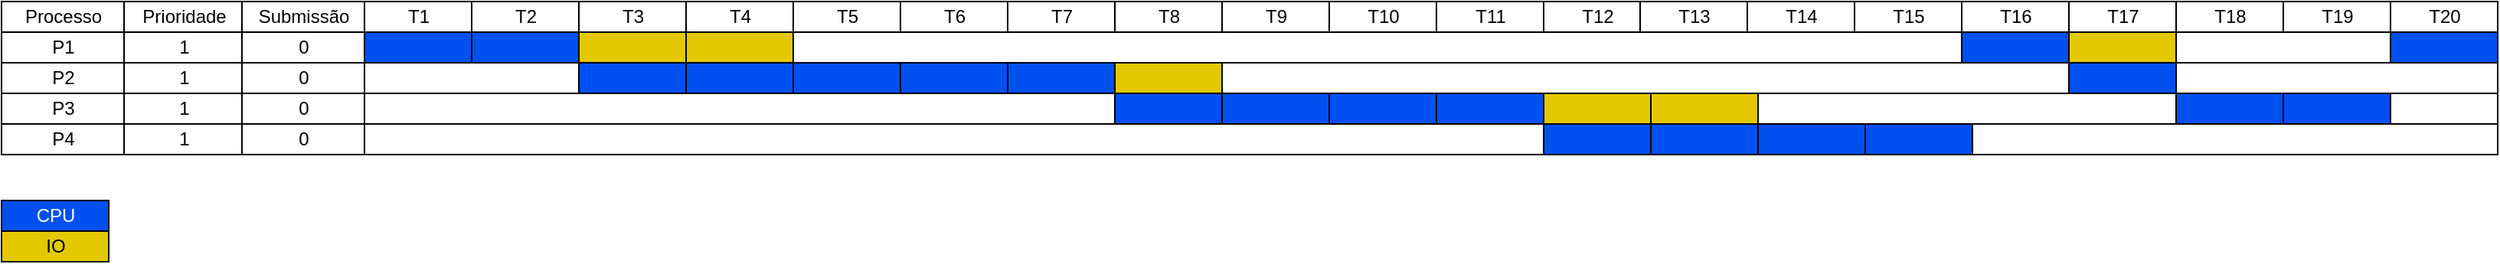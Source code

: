 <mxfile version="24.8.3" pages="9">
  <diagram name="FIFO-Multi" id="fc2ac565-0d4e-3f0d-88b0-a54af1634ed7">
    <mxGraphModel dx="1909" dy="1029" grid="1" gridSize="10" guides="1" tooltips="1" connect="0" arrows="1" fold="1" page="1" pageScale="1.5" pageWidth="1169" pageHeight="827" background="none" math="0" shadow="0">
      <root>
        <mxCell id="0" style=";html=1;" />
        <mxCell id="1" style=";html=1;" parent="0" />
        <mxCell id="75" value="0" style="align=center;strokeColor=#000000;html=1;" parent="1" vertex="1">
          <mxGeometry x="537" y="150" width="80" height="20" as="geometry" />
        </mxCell>
        <mxCell id="80" value="0" style="align=center;strokeColor=#000000;html=1;" parent="1" vertex="1">
          <mxGeometry x="537" y="170" width="80" height="20" as="geometry" />
        </mxCell>
        <mxCell id="85" value="0" style="align=center;strokeColor=#000000;html=1;" parent="1" vertex="1">
          <mxGeometry x="537" y="190" width="80" height="20" as="geometry" />
        </mxCell>
        <mxCell id="90" value="0" style="align=center;strokeColor=#000000;html=1;" parent="1" vertex="1">
          <mxGeometry x="537" y="210" width="80" height="20" as="geometry" />
        </mxCell>
        <mxCell id="2" value="Submissão" style="strokeWidth=1;fontStyle=0;html=1;" parent="1" vertex="1">
          <mxGeometry x="537" y="130" width="80" height="20" as="geometry" />
        </mxCell>
        <mxCell id="67c90442a009f359-291" value="" style="align=left;strokeColor=#000000;html=1;" parent="1" vertex="1">
          <mxGeometry x="617" y="150" width="1393" height="20" as="geometry" />
        </mxCell>
        <mxCell id="4" value="T1" style="strokeWidth=1;fontStyle=0;html=1;" parent="1" vertex="1">
          <mxGeometry x="617" y="130" width="70" height="20" as="geometry" />
        </mxCell>
        <mxCell id="67c90442a009f359-278" value="T2" style="strokeWidth=1;fontStyle=0;html=1;" parent="1" vertex="1">
          <mxGeometry x="687" y="130" width="70" height="20" as="geometry" />
        </mxCell>
        <mxCell id="67c90442a009f359-279" value="T3" style="strokeWidth=1;fontStyle=0;html=1;" parent="1" vertex="1">
          <mxGeometry x="757" y="130" width="70" height="20" as="geometry" />
        </mxCell>
        <mxCell id="67c90442a009f359-280" value="T4" style="strokeWidth=1;fontStyle=0;html=1;" parent="1" vertex="1">
          <mxGeometry x="827" y="130" width="70" height="20" as="geometry" />
        </mxCell>
        <mxCell id="67c90442a009f359-281" value="T5" style="strokeWidth=1;fontStyle=0;html=1;" parent="1" vertex="1">
          <mxGeometry x="897" y="130" width="70" height="20" as="geometry" />
        </mxCell>
        <mxCell id="67c90442a009f359-282" value="T6" style="strokeWidth=1;fontStyle=0;html=1;" parent="1" vertex="1">
          <mxGeometry x="967" y="130" width="70" height="20" as="geometry" />
        </mxCell>
        <mxCell id="67c90442a009f359-283" value="T7" style="strokeWidth=1;fontStyle=0;html=1;" parent="1" vertex="1">
          <mxGeometry x="1037" y="130" width="70" height="20" as="geometry" />
        </mxCell>
        <mxCell id="67c90442a009f359-284" value="T8" style="strokeWidth=1;fontStyle=0;html=1;" parent="1" vertex="1">
          <mxGeometry x="1107" y="130" width="70" height="20" as="geometry" />
        </mxCell>
        <mxCell id="67c90442a009f359-285" value="T9" style="strokeWidth=1;fontStyle=0;html=1;" parent="1" vertex="1">
          <mxGeometry x="1177" y="130" width="70" height="20" as="geometry" />
        </mxCell>
        <mxCell id="67c90442a009f359-286" value="T10" style="strokeWidth=1;fontStyle=0;html=1;" parent="1" vertex="1">
          <mxGeometry x="1247" y="130" width="70" height="20" as="geometry" />
        </mxCell>
        <mxCell id="67c90442a009f359-287" value="T11" style="strokeWidth=1;fontStyle=0;html=1;" parent="1" vertex="1">
          <mxGeometry x="1317" y="130" width="70" height="20" as="geometry" />
        </mxCell>
        <mxCell id="67c90442a009f359-288" value="T12" style="strokeWidth=1;fontStyle=0;html=1;" parent="1" vertex="1">
          <mxGeometry x="1387" y="130" width="70" height="20" as="geometry" />
        </mxCell>
        <mxCell id="67c90442a009f359-292" value="" style="align=left;strokeColor=#000000;html=1;" parent="1" vertex="1">
          <mxGeometry x="617" y="170" width="1393" height="20" as="geometry" />
        </mxCell>
        <mxCell id="67c90442a009f359-293" value="" style="align=left;strokeColor=#000000;html=1;" parent="1" vertex="1">
          <mxGeometry x="617" y="190" width="1393" height="20" as="geometry" />
        </mxCell>
        <mxCell id="67c90442a009f359-294" value="" style="align=left;strokeColor=#000000;html=1;" parent="1" vertex="1">
          <mxGeometry x="617" y="210" width="1393" height="20" as="geometry" />
        </mxCell>
        <mxCell id="nfqxl3-7Gxuho9Ns0Rub-100" value="P1" style="align=center;strokeColor=#000000;html=1;" vertex="1" parent="1">
          <mxGeometry x="380" y="150" width="80" height="20" as="geometry" />
        </mxCell>
        <mxCell id="nfqxl3-7Gxuho9Ns0Rub-101" value="P2" style="align=center;strokeColor=#000000;html=1;" vertex="1" parent="1">
          <mxGeometry x="380" y="170" width="80" height="20" as="geometry" />
        </mxCell>
        <mxCell id="nfqxl3-7Gxuho9Ns0Rub-102" value="P3" style="align=center;strokeColor=#000000;html=1;" vertex="1" parent="1">
          <mxGeometry x="380" y="190" width="80" height="20" as="geometry" />
        </mxCell>
        <mxCell id="nfqxl3-7Gxuho9Ns0Rub-103" value="P4" style="align=center;strokeColor=#000000;html=1;" vertex="1" parent="1">
          <mxGeometry x="380" y="210" width="80" height="20" as="geometry" />
        </mxCell>
        <mxCell id="nfqxl3-7Gxuho9Ns0Rub-106" value="Processo" style="strokeWidth=1;fontStyle=0;html=1;" vertex="1" parent="1">
          <mxGeometry x="380" y="130" width="80" height="20" as="geometry" />
        </mxCell>
        <mxCell id="nfqxl3-7Gxuho9Ns0Rub-109" value="1" style="align=center;strokeColor=#000000;html=1;" vertex="1" parent="1">
          <mxGeometry x="460" y="150" width="77" height="20" as="geometry" />
        </mxCell>
        <mxCell id="nfqxl3-7Gxuho9Ns0Rub-110" value="1" style="align=center;strokeColor=#000000;html=1;" vertex="1" parent="1">
          <mxGeometry x="460" y="170" width="77" height="20" as="geometry" />
        </mxCell>
        <mxCell id="nfqxl3-7Gxuho9Ns0Rub-111" value="1" style="align=center;strokeColor=#000000;html=1;" vertex="1" parent="1">
          <mxGeometry x="460" y="190" width="77" height="20" as="geometry" />
        </mxCell>
        <mxCell id="nfqxl3-7Gxuho9Ns0Rub-112" value="1" style="align=center;strokeColor=#000000;html=1;" vertex="1" parent="1">
          <mxGeometry x="460" y="210" width="77" height="20" as="geometry" />
        </mxCell>
        <mxCell id="nfqxl3-7Gxuho9Ns0Rub-115" value="Prioridade" style="strokeWidth=1;fontStyle=0;html=1;" vertex="1" parent="1">
          <mxGeometry x="460" y="130" width="77" height="20" as="geometry" />
        </mxCell>
        <mxCell id="nfqxl3-7Gxuho9Ns0Rub-118" value="T13" style="strokeWidth=1;fontStyle=0;html=1;" vertex="1" parent="1">
          <mxGeometry x="1450" y="130" width="70" height="20" as="geometry" />
        </mxCell>
        <mxCell id="nfqxl3-7Gxuho9Ns0Rub-119" value="T14" style="strokeWidth=1;fontStyle=0;html=1;" vertex="1" parent="1">
          <mxGeometry x="1520" y="130" width="70" height="20" as="geometry" />
        </mxCell>
        <mxCell id="nfqxl3-7Gxuho9Ns0Rub-120" value="T15" style="strokeWidth=1;fontStyle=0;html=1;" vertex="1" parent="1">
          <mxGeometry x="1590" y="130" width="70" height="20" as="geometry" />
        </mxCell>
        <mxCell id="nfqxl3-7Gxuho9Ns0Rub-121" value="T16" style="strokeWidth=1;fontStyle=0;html=1;" vertex="1" parent="1">
          <mxGeometry x="1660" y="130" width="70" height="20" as="geometry" />
        </mxCell>
        <mxCell id="nfqxl3-7Gxuho9Ns0Rub-122" value="T17" style="strokeWidth=1;fontStyle=0;html=1;" vertex="1" parent="1">
          <mxGeometry x="1730" y="130" width="70" height="20" as="geometry" />
        </mxCell>
        <mxCell id="nfqxl3-7Gxuho9Ns0Rub-123" value="T18" style="strokeWidth=1;fontStyle=0;html=1;" vertex="1" parent="1">
          <mxGeometry x="1800" y="130" width="70" height="20" as="geometry" />
        </mxCell>
        <mxCell id="nfqxl3-7Gxuho9Ns0Rub-124" value="T19" style="strokeWidth=1;fontStyle=0;html=1;" vertex="1" parent="1">
          <mxGeometry x="1870" y="130" width="70" height="20" as="geometry" />
        </mxCell>
        <mxCell id="nfqxl3-7Gxuho9Ns0Rub-125" value="T20" style="strokeWidth=1;fontStyle=0;html=1;" vertex="1" parent="1">
          <mxGeometry x="1940" y="130" width="70" height="20" as="geometry" />
        </mxCell>
        <mxCell id="nfqxl3-7Gxuho9Ns0Rub-128" value="" style="strokeWidth=1;fontStyle=0;html=1;fillColor=#0050ef;fontColor=#ffffff;strokeColor=#000000;" vertex="1" parent="1">
          <mxGeometry x="617" y="150" width="70" height="20" as="geometry" />
        </mxCell>
        <mxCell id="nfqxl3-7Gxuho9Ns0Rub-129" value="" style="strokeWidth=1;fontStyle=0;html=1;fillColor=#0050ef;fontColor=#ffffff;strokeColor=#000000;" vertex="1" parent="1">
          <mxGeometry x="687" y="150" width="70" height="20" as="geometry" />
        </mxCell>
        <mxCell id="nfqxl3-7Gxuho9Ns0Rub-130" value="" style="strokeWidth=1;fontStyle=0;html=1;fillColor=#e3c800;fontColor=#000000;strokeColor=#000000;" vertex="1" parent="1">
          <mxGeometry x="757" y="150" width="70" height="20" as="geometry" />
        </mxCell>
        <mxCell id="nfqxl3-7Gxuho9Ns0Rub-131" value="" style="strokeWidth=1;fontStyle=0;html=1;fillColor=#e3c800;fontColor=#000000;strokeColor=#000000;" vertex="1" parent="1">
          <mxGeometry x="827" y="150" width="70" height="20" as="geometry" />
        </mxCell>
        <mxCell id="nfqxl3-7Gxuho9Ns0Rub-132" value="" style="strokeWidth=1;fontStyle=0;html=1;fillColor=#0050ef;fontColor=#ffffff;strokeColor=#000000;" vertex="1" parent="1">
          <mxGeometry x="757" y="170" width="70" height="20" as="geometry" />
        </mxCell>
        <mxCell id="nfqxl3-7Gxuho9Ns0Rub-133" value="" style="strokeWidth=1;fontStyle=0;html=1;fillColor=#0050ef;fontColor=#ffffff;strokeColor=#000000;" vertex="1" parent="1">
          <mxGeometry x="827" y="170" width="70" height="20" as="geometry" />
        </mxCell>
        <mxCell id="nfqxl3-7Gxuho9Ns0Rub-134" value="" style="strokeWidth=1;fontStyle=0;html=1;fillColor=#0050ef;fontColor=#ffffff;strokeColor=#000000;" vertex="1" parent="1">
          <mxGeometry x="897" y="170" width="70" height="20" as="geometry" />
        </mxCell>
        <mxCell id="nfqxl3-7Gxuho9Ns0Rub-135" value="" style="strokeWidth=1;fontStyle=0;html=1;fillColor=#0050ef;fontColor=#ffffff;strokeColor=#000000;" vertex="1" parent="1">
          <mxGeometry x="967" y="170" width="70" height="20" as="geometry" />
        </mxCell>
        <mxCell id="nfqxl3-7Gxuho9Ns0Rub-136" value="" style="strokeWidth=1;fontStyle=0;html=1;fillColor=#0050ef;fontColor=#ffffff;strokeColor=#000000;" vertex="1" parent="1">
          <mxGeometry x="1037" y="170" width="70" height="20" as="geometry" />
        </mxCell>
        <mxCell id="nfqxl3-7Gxuho9Ns0Rub-137" value="" style="strokeWidth=1;fontStyle=0;html=1;fillColor=#e3c800;fontColor=#000000;strokeColor=#000000;" vertex="1" parent="1">
          <mxGeometry x="1107" y="170" width="70" height="20" as="geometry" />
        </mxCell>
        <mxCell id="nfqxl3-7Gxuho9Ns0Rub-138" value="" style="strokeWidth=1;fontStyle=0;html=1;fillColor=#0050ef;fontColor=#ffffff;strokeColor=#000000;" vertex="1" parent="1">
          <mxGeometry x="1107" y="190" width="70" height="20" as="geometry" />
        </mxCell>
        <mxCell id="nfqxl3-7Gxuho9Ns0Rub-139" value="" style="strokeWidth=1;fontStyle=0;html=1;fillColor=#0050ef;fontColor=#ffffff;strokeColor=#000000;" vertex="1" parent="1">
          <mxGeometry x="1177" y="190" width="70" height="20" as="geometry" />
        </mxCell>
        <mxCell id="nfqxl3-7Gxuho9Ns0Rub-140" value="" style="strokeWidth=1;fontStyle=0;html=1;fillColor=#0050ef;fontColor=#ffffff;strokeColor=#000000;" vertex="1" parent="1">
          <mxGeometry x="1247" y="190" width="70" height="20" as="geometry" />
        </mxCell>
        <mxCell id="nfqxl3-7Gxuho9Ns0Rub-141" value="" style="strokeWidth=1;fontStyle=0;html=1;fillColor=#0050ef;fontColor=#ffffff;strokeColor=#000000;" vertex="1" parent="1">
          <mxGeometry x="1317" y="190" width="70" height="20" as="geometry" />
        </mxCell>
        <mxCell id="nfqxl3-7Gxuho9Ns0Rub-142" value="" style="strokeWidth=1;fontStyle=0;html=1;fillColor=#0050ef;fontColor=#ffffff;strokeColor=#000000;" vertex="1" parent="1">
          <mxGeometry x="1387" y="210" width="70" height="20" as="geometry" />
        </mxCell>
        <mxCell id="nfqxl3-7Gxuho9Ns0Rub-143" value="" style="strokeWidth=1;fontStyle=0;html=1;fillColor=#0050ef;fontColor=#ffffff;strokeColor=#000000;" vertex="1" parent="1">
          <mxGeometry x="1457" y="210" width="70" height="20" as="geometry" />
        </mxCell>
        <mxCell id="nfqxl3-7Gxuho9Ns0Rub-144" value="" style="strokeWidth=1;fontStyle=0;html=1;fillColor=#0050ef;fontColor=#ffffff;strokeColor=#000000;" vertex="1" parent="1">
          <mxGeometry x="1527" y="210" width="70" height="20" as="geometry" />
        </mxCell>
        <mxCell id="nfqxl3-7Gxuho9Ns0Rub-145" value="" style="strokeWidth=1;fontStyle=0;html=1;fillColor=#0050ef;fontColor=#ffffff;strokeColor=#000000;" vertex="1" parent="1">
          <mxGeometry x="1597" y="210" width="70" height="20" as="geometry" />
        </mxCell>
        <mxCell id="nfqxl3-7Gxuho9Ns0Rub-146" value="" style="strokeWidth=1;fontStyle=0;html=1;fillColor=#e3c800;fontColor=#000000;strokeColor=#000000;" vertex="1" parent="1">
          <mxGeometry x="1387" y="190" width="70" height="20" as="geometry" />
        </mxCell>
        <mxCell id="nfqxl3-7Gxuho9Ns0Rub-147" value="" style="strokeWidth=1;fontStyle=0;html=1;fillColor=#e3c800;fontColor=#000000;strokeColor=#000000;" vertex="1" parent="1">
          <mxGeometry x="1457" y="190" width="70" height="20" as="geometry" />
        </mxCell>
        <mxCell id="nfqxl3-7Gxuho9Ns0Rub-148" value="" style="strokeWidth=1;fontStyle=0;html=1;fillColor=#0050ef;fontColor=#ffffff;strokeColor=#000000;" vertex="1" parent="1">
          <mxGeometry x="1660" y="150" width="70" height="20" as="geometry" />
        </mxCell>
        <mxCell id="nfqxl3-7Gxuho9Ns0Rub-149" value="" style="strokeWidth=1;fontStyle=0;html=1;fillColor=#e3c800;fontColor=#000000;strokeColor=#000000;" vertex="1" parent="1">
          <mxGeometry x="1730" y="150" width="70" height="20" as="geometry" />
        </mxCell>
        <mxCell id="nfqxl3-7Gxuho9Ns0Rub-150" value="" style="strokeWidth=1;fontStyle=0;html=1;fillColor=#0050ef;fontColor=#ffffff;strokeColor=#000000;" vertex="1" parent="1">
          <mxGeometry x="1730" y="170" width="70" height="20" as="geometry" />
        </mxCell>
        <mxCell id="nfqxl3-7Gxuho9Ns0Rub-151" value="" style="strokeWidth=1;fontStyle=0;html=1;fillColor=#0050ef;fontColor=#ffffff;strokeColor=#000000;" vertex="1" parent="1">
          <mxGeometry x="1800" y="190" width="70" height="20" as="geometry" />
        </mxCell>
        <mxCell id="nfqxl3-7Gxuho9Ns0Rub-152" value="" style="strokeWidth=1;fontStyle=0;html=1;fillColor=#0050ef;fontColor=#ffffff;strokeColor=#000000;" vertex="1" parent="1">
          <mxGeometry x="1870" y="190" width="70" height="20" as="geometry" />
        </mxCell>
        <mxCell id="nfqxl3-7Gxuho9Ns0Rub-153" value="" style="strokeWidth=1;fontStyle=0;html=1;fillColor=#0050ef;fontColor=#ffffff;strokeColor=#000000;" vertex="1" parent="1">
          <mxGeometry x="1940" y="150" width="70" height="20" as="geometry" />
        </mxCell>
        <mxCell id="nfqxl3-7Gxuho9Ns0Rub-154" value="CPU" style="strokeWidth=1;fontStyle=0;html=1;fillColor=#0050ef;fontColor=#ffffff;strokeColor=#000000;" vertex="1" parent="1">
          <mxGeometry x="380" y="260" width="70" height="20" as="geometry" />
        </mxCell>
        <mxCell id="nfqxl3-7Gxuho9Ns0Rub-155" value="IO" style="strokeWidth=1;fontStyle=0;html=1;fillColor=#e3c800;fontColor=#000000;strokeColor=#000000;" vertex="1" parent="1">
          <mxGeometry x="380" y="280" width="70" height="20" as="geometry" />
        </mxCell>
      </root>
    </mxGraphModel>
  </diagram>
  <diagram id="AZ4wh8D0GnXiRSbmsAJ1" name="FIFO-Mono">
    <mxGraphModel dx="2100" dy="1132" grid="1" gridSize="10" guides="1" tooltips="1" connect="1" arrows="1" fold="1" page="1" pageScale="1" pageWidth="850" pageHeight="1100" math="0" shadow="0">
      <root>
        <mxCell id="0" />
        <mxCell id="1" parent="0" />
        <mxCell id="nauchLCVrAHLSngJsu0S-1" value="0" style="align=center;strokeColor=#000000;html=1;" vertex="1" parent="1">
          <mxGeometry x="547" y="160" width="80" height="20" as="geometry" />
        </mxCell>
        <mxCell id="nauchLCVrAHLSngJsu0S-2" value="0" style="align=center;strokeColor=#000000;html=1;" vertex="1" parent="1">
          <mxGeometry x="547" y="180" width="80" height="20" as="geometry" />
        </mxCell>
        <mxCell id="nauchLCVrAHLSngJsu0S-3" value="0" style="align=center;strokeColor=#000000;html=1;" vertex="1" parent="1">
          <mxGeometry x="547" y="200" width="80" height="20" as="geometry" />
        </mxCell>
        <mxCell id="nauchLCVrAHLSngJsu0S-4" value="0" style="align=center;strokeColor=#000000;html=1;" vertex="1" parent="1">
          <mxGeometry x="547" y="220" width="80" height="20" as="geometry" />
        </mxCell>
        <mxCell id="nauchLCVrAHLSngJsu0S-5" value="Submissão" style="strokeWidth=1;fontStyle=0;html=1;" vertex="1" parent="1">
          <mxGeometry x="547" y="140" width="80" height="20" as="geometry" />
        </mxCell>
        <mxCell id="nauchLCVrAHLSngJsu0S-6" value="" style="align=left;strokeColor=#000000;html=1;" vertex="1" parent="1">
          <mxGeometry x="627" y="160" width="1813" height="20" as="geometry" />
        </mxCell>
        <mxCell id="nauchLCVrAHLSngJsu0S-7" value="T1" style="strokeWidth=1;fontStyle=0;html=1;" vertex="1" parent="1">
          <mxGeometry x="627" y="140" width="70" height="20" as="geometry" />
        </mxCell>
        <mxCell id="nauchLCVrAHLSngJsu0S-8" value="T2" style="strokeWidth=1;fontStyle=0;html=1;" vertex="1" parent="1">
          <mxGeometry x="697" y="140" width="70" height="20" as="geometry" />
        </mxCell>
        <mxCell id="nauchLCVrAHLSngJsu0S-9" value="T3" style="strokeWidth=1;fontStyle=0;html=1;" vertex="1" parent="1">
          <mxGeometry x="767" y="140" width="70" height="20" as="geometry" />
        </mxCell>
        <mxCell id="nauchLCVrAHLSngJsu0S-10" value="T4" style="strokeWidth=1;fontStyle=0;html=1;" vertex="1" parent="1">
          <mxGeometry x="837" y="140" width="70" height="20" as="geometry" />
        </mxCell>
        <mxCell id="nauchLCVrAHLSngJsu0S-11" value="T5" style="strokeWidth=1;fontStyle=0;html=1;" vertex="1" parent="1">
          <mxGeometry x="907" y="140" width="70" height="20" as="geometry" />
        </mxCell>
        <mxCell id="nauchLCVrAHLSngJsu0S-12" value="T6" style="strokeWidth=1;fontStyle=0;html=1;" vertex="1" parent="1">
          <mxGeometry x="977" y="140" width="70" height="20" as="geometry" />
        </mxCell>
        <mxCell id="nauchLCVrAHLSngJsu0S-13" value="T7" style="strokeWidth=1;fontStyle=0;html=1;" vertex="1" parent="1">
          <mxGeometry x="1047" y="140" width="70" height="20" as="geometry" />
        </mxCell>
        <mxCell id="nauchLCVrAHLSngJsu0S-14" value="T8" style="strokeWidth=1;fontStyle=0;html=1;" vertex="1" parent="1">
          <mxGeometry x="1117" y="140" width="70" height="20" as="geometry" />
        </mxCell>
        <mxCell id="nauchLCVrAHLSngJsu0S-15" value="T9" style="strokeWidth=1;fontStyle=0;html=1;" vertex="1" parent="1">
          <mxGeometry x="1187" y="140" width="70" height="20" as="geometry" />
        </mxCell>
        <mxCell id="nauchLCVrAHLSngJsu0S-16" value="T10" style="strokeWidth=1;fontStyle=0;html=1;" vertex="1" parent="1">
          <mxGeometry x="1257" y="140" width="70" height="20" as="geometry" />
        </mxCell>
        <mxCell id="nauchLCVrAHLSngJsu0S-17" value="T11" style="strokeWidth=1;fontStyle=0;html=1;" vertex="1" parent="1">
          <mxGeometry x="1327" y="140" width="70" height="20" as="geometry" />
        </mxCell>
        <mxCell id="nauchLCVrAHLSngJsu0S-18" value="T12" style="strokeWidth=1;fontStyle=0;html=1;" vertex="1" parent="1">
          <mxGeometry x="1397" y="140" width="70" height="20" as="geometry" />
        </mxCell>
        <mxCell id="nauchLCVrAHLSngJsu0S-19" value="" style="align=left;strokeColor=#000000;html=1;" vertex="1" parent="1">
          <mxGeometry x="627" y="180" width="1813" height="20" as="geometry" />
        </mxCell>
        <mxCell id="nauchLCVrAHLSngJsu0S-20" value="" style="align=left;strokeColor=#000000;html=1;" vertex="1" parent="1">
          <mxGeometry x="627" y="200" width="1813" height="20" as="geometry" />
        </mxCell>
        <mxCell id="nauchLCVrAHLSngJsu0S-21" value="" style="align=left;strokeColor=#000000;html=1;" vertex="1" parent="1">
          <mxGeometry x="627" y="220" width="1813" height="20" as="geometry" />
        </mxCell>
        <mxCell id="nauchLCVrAHLSngJsu0S-22" value="P1" style="align=center;strokeColor=#000000;html=1;" vertex="1" parent="1">
          <mxGeometry x="390" y="160" width="80" height="20" as="geometry" />
        </mxCell>
        <mxCell id="nauchLCVrAHLSngJsu0S-23" value="P2" style="align=center;strokeColor=#000000;html=1;" vertex="1" parent="1">
          <mxGeometry x="390" y="180" width="80" height="20" as="geometry" />
        </mxCell>
        <mxCell id="nauchLCVrAHLSngJsu0S-24" value="P3" style="align=center;strokeColor=#000000;html=1;" vertex="1" parent="1">
          <mxGeometry x="390" y="200" width="80" height="20" as="geometry" />
        </mxCell>
        <mxCell id="nauchLCVrAHLSngJsu0S-25" value="P4" style="align=center;strokeColor=#000000;html=1;" vertex="1" parent="1">
          <mxGeometry x="390" y="220" width="80" height="20" as="geometry" />
        </mxCell>
        <mxCell id="nauchLCVrAHLSngJsu0S-26" value="Processo" style="strokeWidth=1;fontStyle=0;html=1;" vertex="1" parent="1">
          <mxGeometry x="390" y="140" width="80" height="20" as="geometry" />
        </mxCell>
        <mxCell id="nauchLCVrAHLSngJsu0S-27" value="1" style="align=center;strokeColor=#000000;html=1;" vertex="1" parent="1">
          <mxGeometry x="470" y="160" width="77" height="20" as="geometry" />
        </mxCell>
        <mxCell id="nauchLCVrAHLSngJsu0S-28" value="1" style="align=center;strokeColor=#000000;html=1;" vertex="1" parent="1">
          <mxGeometry x="470" y="180" width="77" height="20" as="geometry" />
        </mxCell>
        <mxCell id="nauchLCVrAHLSngJsu0S-29" value="1" style="align=center;strokeColor=#000000;html=1;" vertex="1" parent="1">
          <mxGeometry x="470" y="200" width="77" height="20" as="geometry" />
        </mxCell>
        <mxCell id="nauchLCVrAHLSngJsu0S-30" value="1" style="align=center;strokeColor=#000000;html=1;" vertex="1" parent="1">
          <mxGeometry x="470" y="220" width="77" height="20" as="geometry" />
        </mxCell>
        <mxCell id="nauchLCVrAHLSngJsu0S-31" value="Prioridade" style="strokeWidth=1;fontStyle=0;html=1;" vertex="1" parent="1">
          <mxGeometry x="470" y="140" width="77" height="20" as="geometry" />
        </mxCell>
        <mxCell id="nauchLCVrAHLSngJsu0S-32" value="T13" style="strokeWidth=1;fontStyle=0;html=1;" vertex="1" parent="1">
          <mxGeometry x="1460" y="140" width="70" height="20" as="geometry" />
        </mxCell>
        <mxCell id="nauchLCVrAHLSngJsu0S-33" value="T14" style="strokeWidth=1;fontStyle=0;html=1;" vertex="1" parent="1">
          <mxGeometry x="1530" y="140" width="70" height="20" as="geometry" />
        </mxCell>
        <mxCell id="nauchLCVrAHLSngJsu0S-34" value="T15" style="strokeWidth=1;fontStyle=0;html=1;" vertex="1" parent="1">
          <mxGeometry x="1600" y="140" width="70" height="20" as="geometry" />
        </mxCell>
        <mxCell id="nauchLCVrAHLSngJsu0S-35" value="T16" style="strokeWidth=1;fontStyle=0;html=1;" vertex="1" parent="1">
          <mxGeometry x="1670" y="140" width="70" height="20" as="geometry" />
        </mxCell>
        <mxCell id="nauchLCVrAHLSngJsu0S-36" value="T17" style="strokeWidth=1;fontStyle=0;html=1;" vertex="1" parent="1">
          <mxGeometry x="1740" y="140" width="70" height="20" as="geometry" />
        </mxCell>
        <mxCell id="nauchLCVrAHLSngJsu0S-37" value="T18" style="strokeWidth=1;fontStyle=0;html=1;" vertex="1" parent="1">
          <mxGeometry x="1810" y="140" width="70" height="20" as="geometry" />
        </mxCell>
        <mxCell id="nauchLCVrAHLSngJsu0S-38" value="T19" style="strokeWidth=1;fontStyle=0;html=1;" vertex="1" parent="1">
          <mxGeometry x="1880" y="140" width="70" height="20" as="geometry" />
        </mxCell>
        <mxCell id="nauchLCVrAHLSngJsu0S-39" value="T20" style="strokeWidth=1;fontStyle=0;html=1;" vertex="1" parent="1">
          <mxGeometry x="1950" y="140" width="70" height="20" as="geometry" />
        </mxCell>
        <mxCell id="nauchLCVrAHLSngJsu0S-40" value="" style="strokeWidth=1;fontStyle=0;html=1;fillColor=#0050ef;fontColor=#ffffff;strokeColor=#000000;" vertex="1" parent="1">
          <mxGeometry x="627" y="160" width="70" height="20" as="geometry" />
        </mxCell>
        <mxCell id="nauchLCVrAHLSngJsu0S-41" value="" style="strokeWidth=1;fontStyle=0;html=1;fillColor=#0050ef;fontColor=#ffffff;strokeColor=#000000;" vertex="1" parent="1">
          <mxGeometry x="697" y="160" width="70" height="20" as="geometry" />
        </mxCell>
        <mxCell id="nauchLCVrAHLSngJsu0S-42" value="" style="strokeWidth=1;fontStyle=0;html=1;fillColor=#e3c800;fontColor=#000000;strokeColor=#000000;" vertex="1" parent="1">
          <mxGeometry x="767" y="160" width="70" height="20" as="geometry" />
        </mxCell>
        <mxCell id="nauchLCVrAHLSngJsu0S-43" value="" style="strokeWidth=1;fontStyle=0;html=1;fillColor=#e3c800;fontColor=#000000;strokeColor=#000000;" vertex="1" parent="1">
          <mxGeometry x="837" y="160" width="70" height="20" as="geometry" />
        </mxCell>
        <mxCell id="nauchLCVrAHLSngJsu0S-60" value="" style="strokeWidth=1;fontStyle=0;html=1;fillColor=#0050ef;fontColor=#ffffff;strokeColor=#000000;" vertex="1" parent="1">
          <mxGeometry x="907" y="160" width="70" height="20" as="geometry" />
        </mxCell>
        <mxCell id="nauchLCVrAHLSngJsu0S-61" value="" style="strokeWidth=1;fontStyle=0;html=1;fillColor=#e3c800;fontColor=#000000;strokeColor=#000000;" vertex="1" parent="1">
          <mxGeometry x="977" y="160" width="70" height="20" as="geometry" />
        </mxCell>
        <mxCell id="nauchLCVrAHLSngJsu0S-65" value="" style="strokeWidth=1;fontStyle=0;html=1;fillColor=#0050ef;fontColor=#ffffff;strokeColor=#000000;" vertex="1" parent="1">
          <mxGeometry x="1047" y="160" width="70" height="20" as="geometry" />
        </mxCell>
        <mxCell id="nauchLCVrAHLSngJsu0S-66" value="CPU" style="strokeWidth=1;fontStyle=0;html=1;fillColor=#0050ef;fontColor=#ffffff;strokeColor=#000000;" vertex="1" parent="1">
          <mxGeometry x="390" y="270" width="70" height="20" as="geometry" />
        </mxCell>
        <mxCell id="nauchLCVrAHLSngJsu0S-67" value="IO" style="strokeWidth=1;fontStyle=0;html=1;fillColor=#e3c800;fontColor=#000000;strokeColor=#000000;" vertex="1" parent="1">
          <mxGeometry x="390" y="290" width="70" height="20" as="geometry" />
        </mxCell>
        <mxCell id="nauchLCVrAHLSngJsu0S-69" value="" style="strokeWidth=1;fontStyle=0;html=1;fillColor=#0050ef;fontColor=#ffffff;strokeColor=#000000;" vertex="1" parent="1">
          <mxGeometry x="1117" y="180" width="70" height="20" as="geometry" />
        </mxCell>
        <mxCell id="nauchLCVrAHLSngJsu0S-70" value="" style="strokeWidth=1;fontStyle=0;html=1;fillColor=#0050ef;fontColor=#ffffff;strokeColor=#000000;" vertex="1" parent="1">
          <mxGeometry x="1187" y="180" width="70" height="20" as="geometry" />
        </mxCell>
        <mxCell id="nauchLCVrAHLSngJsu0S-71" value="" style="strokeWidth=1;fontStyle=0;html=1;fillColor=#0050ef;fontColor=#ffffff;strokeColor=#000000;" vertex="1" parent="1">
          <mxGeometry x="1257" y="180" width="70" height="20" as="geometry" />
        </mxCell>
        <mxCell id="nauchLCVrAHLSngJsu0S-72" value="" style="strokeWidth=1;fontStyle=0;html=1;fillColor=#0050ef;fontColor=#ffffff;strokeColor=#000000;" vertex="1" parent="1">
          <mxGeometry x="1327" y="180" width="70" height="20" as="geometry" />
        </mxCell>
        <mxCell id="nauchLCVrAHLSngJsu0S-73" value="" style="strokeWidth=1;fontStyle=0;html=1;fillColor=#0050ef;fontColor=#ffffff;strokeColor=#000000;" vertex="1" parent="1">
          <mxGeometry x="1397" y="180" width="63" height="20" as="geometry" />
        </mxCell>
        <mxCell id="nauchLCVrAHLSngJsu0S-75" value="" style="strokeWidth=1;fontStyle=0;html=1;fillColor=#e3c800;fontColor=#000000;strokeColor=#000000;" vertex="1" parent="1">
          <mxGeometry x="1460" y="180" width="70" height="20" as="geometry" />
        </mxCell>
        <mxCell id="nauchLCVrAHLSngJsu0S-77" value="" style="strokeWidth=1;fontStyle=0;html=1;fillColor=#0050ef;fontColor=#ffffff;strokeColor=#000000;" vertex="1" parent="1">
          <mxGeometry x="1530" y="180" width="70" height="20" as="geometry" />
        </mxCell>
        <mxCell id="nauchLCVrAHLSngJsu0S-79" value="" style="strokeWidth=1;fontStyle=0;html=1;fillColor=#0050ef;fontColor=#ffffff;strokeColor=#000000;" vertex="1" parent="1">
          <mxGeometry x="1600" y="200" width="70" height="20" as="geometry" />
        </mxCell>
        <mxCell id="nauchLCVrAHLSngJsu0S-80" value="" style="strokeWidth=1;fontStyle=0;html=1;fillColor=#0050ef;fontColor=#ffffff;strokeColor=#000000;" vertex="1" parent="1">
          <mxGeometry x="1670" y="200" width="70" height="20" as="geometry" />
        </mxCell>
        <mxCell id="nauchLCVrAHLSngJsu0S-81" value="" style="strokeWidth=1;fontStyle=0;html=1;fillColor=#0050ef;fontColor=#ffffff;strokeColor=#000000;" vertex="1" parent="1">
          <mxGeometry x="1740" y="200" width="70" height="20" as="geometry" />
        </mxCell>
        <mxCell id="nauchLCVrAHLSngJsu0S-82" value="" style="strokeWidth=1;fontStyle=0;html=1;fillColor=#0050ef;fontColor=#ffffff;strokeColor=#000000;" vertex="1" parent="1">
          <mxGeometry x="1810" y="200" width="70" height="20" as="geometry" />
        </mxCell>
        <mxCell id="nauchLCVrAHLSngJsu0S-83" value="" style="strokeWidth=1;fontStyle=0;html=1;fillColor=#e3c800;fontColor=#000000;strokeColor=#000000;" vertex="1" parent="1">
          <mxGeometry x="1880" y="200" width="70" height="20" as="geometry" />
        </mxCell>
        <mxCell id="nauchLCVrAHLSngJsu0S-84" value="" style="strokeWidth=1;fontStyle=0;html=1;fillColor=#e3c800;fontColor=#000000;strokeColor=#000000;" vertex="1" parent="1">
          <mxGeometry x="1950" y="200" width="70" height="20" as="geometry" />
        </mxCell>
        <mxCell id="nauchLCVrAHLSngJsu0S-86" value="T21" style="strokeWidth=1;fontStyle=0;html=1;" vertex="1" parent="1">
          <mxGeometry x="2020" y="140" width="70" height="20" as="geometry" />
        </mxCell>
        <mxCell id="nauchLCVrAHLSngJsu0S-87" value="T22" style="strokeWidth=1;fontStyle=0;html=1;" vertex="1" parent="1">
          <mxGeometry x="2090" y="140" width="70" height="20" as="geometry" />
        </mxCell>
        <mxCell id="nauchLCVrAHLSngJsu0S-88" value="T23" style="strokeWidth=1;fontStyle=0;html=1;" vertex="1" parent="1">
          <mxGeometry x="2160" y="140" width="70" height="20" as="geometry" />
        </mxCell>
        <mxCell id="nauchLCVrAHLSngJsu0S-89" value="T24" style="strokeWidth=1;fontStyle=0;html=1;" vertex="1" parent="1">
          <mxGeometry x="2230" y="140" width="70" height="20" as="geometry" />
        </mxCell>
        <mxCell id="nauchLCVrAHLSngJsu0S-90" value="T25" style="strokeWidth=1;fontStyle=0;html=1;" vertex="1" parent="1">
          <mxGeometry x="2300" y="140" width="70" height="20" as="geometry" />
        </mxCell>
        <mxCell id="nauchLCVrAHLSngJsu0S-91" value="T26" style="strokeWidth=1;fontStyle=0;html=1;" vertex="1" parent="1">
          <mxGeometry x="2370" y="140" width="70" height="20" as="geometry" />
        </mxCell>
        <mxCell id="nauchLCVrAHLSngJsu0S-92" value="" style="strokeWidth=1;fontStyle=0;html=1;fillColor=#0050ef;fontColor=#ffffff;strokeColor=#000000;" vertex="1" parent="1">
          <mxGeometry x="2020" y="200" width="70" height="20" as="geometry" />
        </mxCell>
        <mxCell id="nauchLCVrAHLSngJsu0S-93" value="" style="strokeWidth=1;fontStyle=0;html=1;fillColor=#0050ef;fontColor=#ffffff;strokeColor=#000000;" vertex="1" parent="1">
          <mxGeometry x="2090" y="200" width="70" height="20" as="geometry" />
        </mxCell>
        <mxCell id="nauchLCVrAHLSngJsu0S-94" value="" style="strokeWidth=1;fontStyle=0;html=1;fillColor=#0050ef;fontColor=#ffffff;strokeColor=#000000;" vertex="1" parent="1">
          <mxGeometry x="2160" y="220" width="70" height="20" as="geometry" />
        </mxCell>
        <mxCell id="nauchLCVrAHLSngJsu0S-95" value="" style="strokeWidth=1;fontStyle=0;html=1;fillColor=#0050ef;fontColor=#ffffff;strokeColor=#000000;" vertex="1" parent="1">
          <mxGeometry x="2230" y="220" width="70" height="20" as="geometry" />
        </mxCell>
        <mxCell id="nauchLCVrAHLSngJsu0S-96" value="" style="strokeWidth=1;fontStyle=0;html=1;fillColor=#0050ef;fontColor=#ffffff;strokeColor=#000000;" vertex="1" parent="1">
          <mxGeometry x="2300" y="220" width="70" height="20" as="geometry" />
        </mxCell>
        <mxCell id="nauchLCVrAHLSngJsu0S-97" value="" style="strokeWidth=1;fontStyle=0;html=1;fillColor=#0050ef;fontColor=#ffffff;strokeColor=#000000;" vertex="1" parent="1">
          <mxGeometry x="2370" y="220" width="70" height="20" as="geometry" />
        </mxCell>
      </root>
    </mxGraphModel>
  </diagram>
  <diagram id="Lq4t9s9TL26J9kYa9vIY" name="Prio-SPremp">
    <mxGraphModel dx="1235" dy="666" grid="1" gridSize="10" guides="1" tooltips="1" connect="1" arrows="1" fold="1" page="1" pageScale="1" pageWidth="850" pageHeight="1100" math="0" shadow="0">
      <root>
        <mxCell id="0" />
        <mxCell id="1" parent="0" />
        <mxCell id="14t8Yg7WUHc-vJofMsHj-1" value="4" style="align=center;strokeColor=#000000;html=1;" vertex="1" parent="1">
          <mxGeometry x="547" y="160" width="80" height="20" as="geometry" />
        </mxCell>
        <mxCell id="14t8Yg7WUHc-vJofMsHj-2" value="2" style="align=center;strokeColor=#000000;html=1;" vertex="1" parent="1">
          <mxGeometry x="547" y="180" width="80" height="20" as="geometry" />
        </mxCell>
        <mxCell id="14t8Yg7WUHc-vJofMsHj-3" value="0" style="align=center;strokeColor=#000000;html=1;" vertex="1" parent="1">
          <mxGeometry x="547" y="200" width="80" height="20" as="geometry" />
        </mxCell>
        <mxCell id="14t8Yg7WUHc-vJofMsHj-5" value="Submissão" style="strokeWidth=1;fontStyle=0;html=1;" vertex="1" parent="1">
          <mxGeometry x="547" y="140" width="80" height="20" as="geometry" />
        </mxCell>
        <mxCell id="14t8Yg7WUHc-vJofMsHj-6" value="" style="align=left;strokeColor=#000000;html=1;" vertex="1" parent="1">
          <mxGeometry x="627" y="160" width="1393" height="20" as="geometry" />
        </mxCell>
        <mxCell id="14t8Yg7WUHc-vJofMsHj-7" value="T1" style="strokeWidth=1;fontStyle=0;html=1;" vertex="1" parent="1">
          <mxGeometry x="627" y="140" width="70" height="20" as="geometry" />
        </mxCell>
        <mxCell id="14t8Yg7WUHc-vJofMsHj-8" value="T2" style="strokeWidth=1;fontStyle=0;html=1;" vertex="1" parent="1">
          <mxGeometry x="697" y="140" width="70" height="20" as="geometry" />
        </mxCell>
        <mxCell id="14t8Yg7WUHc-vJofMsHj-9" value="T3" style="strokeWidth=1;fontStyle=0;html=1;" vertex="1" parent="1">
          <mxGeometry x="767" y="140" width="70" height="20" as="geometry" />
        </mxCell>
        <mxCell id="14t8Yg7WUHc-vJofMsHj-10" value="T4" style="strokeWidth=1;fontStyle=0;html=1;" vertex="1" parent="1">
          <mxGeometry x="837" y="140" width="70" height="20" as="geometry" />
        </mxCell>
        <mxCell id="14t8Yg7WUHc-vJofMsHj-11" value="T5" style="strokeWidth=1;fontStyle=0;html=1;" vertex="1" parent="1">
          <mxGeometry x="907" y="140" width="70" height="20" as="geometry" />
        </mxCell>
        <mxCell id="14t8Yg7WUHc-vJofMsHj-12" value="T6" style="strokeWidth=1;fontStyle=0;html=1;" vertex="1" parent="1">
          <mxGeometry x="977" y="140" width="70" height="20" as="geometry" />
        </mxCell>
        <mxCell id="14t8Yg7WUHc-vJofMsHj-13" value="T7" style="strokeWidth=1;fontStyle=0;html=1;" vertex="1" parent="1">
          <mxGeometry x="1047" y="140" width="70" height="20" as="geometry" />
        </mxCell>
        <mxCell id="14t8Yg7WUHc-vJofMsHj-14" value="T8" style="strokeWidth=1;fontStyle=0;html=1;" vertex="1" parent="1">
          <mxGeometry x="1117" y="140" width="70" height="20" as="geometry" />
        </mxCell>
        <mxCell id="14t8Yg7WUHc-vJofMsHj-15" value="T9" style="strokeWidth=1;fontStyle=0;html=1;" vertex="1" parent="1">
          <mxGeometry x="1187" y="140" width="70" height="20" as="geometry" />
        </mxCell>
        <mxCell id="14t8Yg7WUHc-vJofMsHj-16" value="T10" style="strokeWidth=1;fontStyle=0;html=1;" vertex="1" parent="1">
          <mxGeometry x="1257" y="140" width="70" height="20" as="geometry" />
        </mxCell>
        <mxCell id="14t8Yg7WUHc-vJofMsHj-17" value="T11" style="strokeWidth=1;fontStyle=0;html=1;" vertex="1" parent="1">
          <mxGeometry x="1327" y="140" width="70" height="20" as="geometry" />
        </mxCell>
        <mxCell id="14t8Yg7WUHc-vJofMsHj-18" value="T12" style="strokeWidth=1;fontStyle=0;html=1;" vertex="1" parent="1">
          <mxGeometry x="1397" y="140" width="70" height="20" as="geometry" />
        </mxCell>
        <mxCell id="14t8Yg7WUHc-vJofMsHj-19" value="" style="align=left;strokeColor=#000000;html=1;" vertex="1" parent="1">
          <mxGeometry x="627" y="180" width="1393" height="20" as="geometry" />
        </mxCell>
        <mxCell id="14t8Yg7WUHc-vJofMsHj-20" value="" style="align=left;strokeColor=#000000;html=1;" vertex="1" parent="1">
          <mxGeometry x="627" y="200" width="1393" height="20" as="geometry" />
        </mxCell>
        <mxCell id="14t8Yg7WUHc-vJofMsHj-22" value="P1" style="align=center;strokeColor=#000000;html=1;" vertex="1" parent="1">
          <mxGeometry x="390" y="160" width="80" height="20" as="geometry" />
        </mxCell>
        <mxCell id="14t8Yg7WUHc-vJofMsHj-23" value="P2" style="align=center;strokeColor=#000000;html=1;" vertex="1" parent="1">
          <mxGeometry x="390" y="180" width="80" height="20" as="geometry" />
        </mxCell>
        <mxCell id="14t8Yg7WUHc-vJofMsHj-24" value="P3" style="align=center;strokeColor=#000000;html=1;" vertex="1" parent="1">
          <mxGeometry x="390" y="200" width="80" height="20" as="geometry" />
        </mxCell>
        <mxCell id="14t8Yg7WUHc-vJofMsHj-26" value="Processo" style="strokeWidth=1;fontStyle=0;html=1;" vertex="1" parent="1">
          <mxGeometry x="390" y="140" width="80" height="20" as="geometry" />
        </mxCell>
        <mxCell id="14t8Yg7WUHc-vJofMsHj-27" value="7" style="align=center;strokeColor=#000000;html=1;" vertex="1" parent="1">
          <mxGeometry x="470" y="160" width="77" height="20" as="geometry" />
        </mxCell>
        <mxCell id="14t8Yg7WUHc-vJofMsHj-28" value="5" style="align=center;strokeColor=#000000;html=1;" vertex="1" parent="1">
          <mxGeometry x="470" y="180" width="77" height="20" as="geometry" />
        </mxCell>
        <mxCell id="14t8Yg7WUHc-vJofMsHj-29" value="3" style="align=center;strokeColor=#000000;html=1;" vertex="1" parent="1">
          <mxGeometry x="470" y="200" width="77" height="20" as="geometry" />
        </mxCell>
        <mxCell id="14t8Yg7WUHc-vJofMsHj-31" value="Prioridade" style="strokeWidth=1;fontStyle=0;html=1;" vertex="1" parent="1">
          <mxGeometry x="470" y="140" width="77" height="20" as="geometry" />
        </mxCell>
        <mxCell id="14t8Yg7WUHc-vJofMsHj-32" value="T13" style="strokeWidth=1;fontStyle=0;html=1;" vertex="1" parent="1">
          <mxGeometry x="1460" y="140" width="70" height="20" as="geometry" />
        </mxCell>
        <mxCell id="14t8Yg7WUHc-vJofMsHj-33" value="T14" style="strokeWidth=1;fontStyle=0;html=1;" vertex="1" parent="1">
          <mxGeometry x="1530" y="140" width="70" height="20" as="geometry" />
        </mxCell>
        <mxCell id="14t8Yg7WUHc-vJofMsHj-34" value="T15" style="strokeWidth=1;fontStyle=0;html=1;" vertex="1" parent="1">
          <mxGeometry x="1600" y="140" width="70" height="20" as="geometry" />
        </mxCell>
        <mxCell id="14t8Yg7WUHc-vJofMsHj-35" value="T16" style="strokeWidth=1;fontStyle=0;html=1;" vertex="1" parent="1">
          <mxGeometry x="1670" y="140" width="70" height="20" as="geometry" />
        </mxCell>
        <mxCell id="14t8Yg7WUHc-vJofMsHj-36" value="T17" style="strokeWidth=1;fontStyle=0;html=1;" vertex="1" parent="1">
          <mxGeometry x="1740" y="140" width="70" height="20" as="geometry" />
        </mxCell>
        <mxCell id="14t8Yg7WUHc-vJofMsHj-37" value="T18" style="strokeWidth=1;fontStyle=0;html=1;" vertex="1" parent="1">
          <mxGeometry x="1810" y="140" width="70" height="20" as="geometry" />
        </mxCell>
        <mxCell id="14t8Yg7WUHc-vJofMsHj-38" value="T19" style="strokeWidth=1;fontStyle=0;html=1;" vertex="1" parent="1">
          <mxGeometry x="1880" y="140" width="70" height="20" as="geometry" />
        </mxCell>
        <mxCell id="14t8Yg7WUHc-vJofMsHj-39" value="T20" style="strokeWidth=1;fontStyle=0;html=1;" vertex="1" parent="1">
          <mxGeometry x="1950" y="140" width="70" height="20" as="geometry" />
        </mxCell>
        <mxCell id="14t8Yg7WUHc-vJofMsHj-47" value="CPU" style="strokeWidth=1;fontStyle=0;html=1;fillColor=#0050ef;fontColor=#ffffff;strokeColor=#000000;" vertex="1" parent="1">
          <mxGeometry x="390" y="270" width="70" height="20" as="geometry" />
        </mxCell>
        <mxCell id="14t8Yg7WUHc-vJofMsHj-48" value="IO" style="strokeWidth=1;fontStyle=0;html=1;fillColor=#e3c800;fontColor=#000000;strokeColor=#000000;" vertex="1" parent="1">
          <mxGeometry x="390" y="290" width="70" height="20" as="geometry" />
        </mxCell>
        <mxCell id="14t8Yg7WUHc-vJofMsHj-87" value="" style="strokeWidth=1;fontStyle=0;html=1;fillColor=#0050ef;fontColor=#ffffff;strokeColor=#001DBC;" vertex="1" parent="1">
          <mxGeometry x="627" y="200" width="70" height="20" as="geometry" />
        </mxCell>
        <mxCell id="14t8Yg7WUHc-vJofMsHj-88" value="" style="strokeWidth=1;fontStyle=0;html=1;fillColor=#0050ef;fontColor=#ffffff;strokeColor=#001DBC;" vertex="1" parent="1">
          <mxGeometry x="697" y="200" width="70" height="20" as="geometry" />
        </mxCell>
        <mxCell id="14t8Yg7WUHc-vJofMsHj-89" value="" style="strokeWidth=1;fontStyle=0;html=1;fillColor=#0050ef;fontColor=#ffffff;strokeColor=#001DBC;" vertex="1" parent="1">
          <mxGeometry x="767" y="200" width="70" height="20" as="geometry" />
        </mxCell>
        <mxCell id="14t8Yg7WUHc-vJofMsHj-90" value="" style="strokeWidth=1;fontStyle=0;html=1;fillColor=#0050ef;fontColor=#ffffff;strokeColor=#001DBC;" vertex="1" parent="1">
          <mxGeometry x="837" y="200" width="70" height="20" as="geometry" />
        </mxCell>
        <mxCell id="14t8Yg7WUHc-vJofMsHj-91" value="" style="strokeWidth=1;fontStyle=0;html=1;fillColor=#0050ef;fontColor=#ffffff;strokeColor=#001DBC;" vertex="1" parent="1">
          <mxGeometry x="907" y="200" width="70" height="20" as="geometry" />
        </mxCell>
        <mxCell id="14t8Yg7WUHc-vJofMsHj-92" value="" style="strokeWidth=1;fontStyle=0;html=1;fillColor=#0050ef;fontColor=#ffffff;strokeColor=#001DBC;" vertex="1" parent="1">
          <mxGeometry x="977" y="200" width="70" height="20" as="geometry" />
        </mxCell>
        <mxCell id="14t8Yg7WUHc-vJofMsHj-93" value="" style="strokeWidth=1;fontStyle=0;html=1;fillColor=#0050ef;fontColor=#ffffff;strokeColor=#001DBC;" vertex="1" parent="1">
          <mxGeometry x="1047" y="160" width="70" height="20" as="geometry" />
        </mxCell>
        <mxCell id="14t8Yg7WUHc-vJofMsHj-94" value="" style="strokeWidth=1;fontStyle=0;html=1;fillColor=#0050ef;fontColor=#ffffff;strokeColor=#001DBC;" vertex="1" parent="1">
          <mxGeometry x="1117" y="160" width="70" height="20" as="geometry" />
        </mxCell>
        <mxCell id="14t8Yg7WUHc-vJofMsHj-95" value="" style="strokeWidth=1;fontStyle=0;html=1;fillColor=#0050ef;fontColor=#ffffff;strokeColor=#001DBC;" vertex="1" parent="1">
          <mxGeometry x="1187" y="160" width="70" height="20" as="geometry" />
        </mxCell>
        <mxCell id="14t8Yg7WUHc-vJofMsHj-96" value="" style="strokeWidth=1;fontStyle=0;html=1;fillColor=#0050ef;fontColor=#ffffff;strokeColor=#001DBC;" vertex="1" parent="1">
          <mxGeometry x="1257" y="160" width="70" height="20" as="geometry" />
        </mxCell>
        <mxCell id="14t8Yg7WUHc-vJofMsHj-97" value="" style="strokeWidth=1;fontStyle=0;html=1;fillColor=#0050ef;fontColor=#ffffff;strokeColor=#001DBC;" vertex="1" parent="1">
          <mxGeometry x="1327" y="160" width="70" height="20" as="geometry" />
        </mxCell>
        <mxCell id="14t8Yg7WUHc-vJofMsHj-98" value="" style="strokeWidth=1;fontStyle=0;html=1;fillColor=#e3c800;fontColor=#000000;strokeColor=#B09500;" vertex="1" parent="1">
          <mxGeometry x="1397" y="160" width="63" height="20" as="geometry" />
        </mxCell>
        <mxCell id="14t8Yg7WUHc-vJofMsHj-99" value="" style="strokeWidth=1;fontStyle=0;html=1;fillColor=#e3c800;fontColor=#000000;strokeColor=#B09500;" vertex="1" parent="1">
          <mxGeometry x="1460" y="160" width="70" height="20" as="geometry" />
        </mxCell>
        <mxCell id="14t8Yg7WUHc-vJofMsHj-100" value="" style="strokeWidth=1;fontStyle=0;html=1;fillColor=#0050ef;fontColor=#ffffff;strokeColor=#001DBC;" vertex="1" parent="1">
          <mxGeometry x="1397" y="180" width="63" height="20" as="geometry" />
        </mxCell>
        <mxCell id="14t8Yg7WUHc-vJofMsHj-101" value="" style="strokeWidth=1;fontStyle=0;html=1;fillColor=#0050ef;fontColor=#ffffff;strokeColor=#001DBC;" vertex="1" parent="1">
          <mxGeometry x="1460" y="180" width="70" height="20" as="geometry" />
        </mxCell>
        <mxCell id="14t8Yg7WUHc-vJofMsHj-102" value="" style="strokeWidth=1;fontStyle=0;html=1;fillColor=#0050ef;fontColor=#ffffff;strokeColor=#001DBC;" vertex="1" parent="1">
          <mxGeometry x="1530" y="180" width="70" height="20" as="geometry" />
        </mxCell>
        <mxCell id="14t8Yg7WUHc-vJofMsHj-103" value="" style="strokeWidth=1;fontStyle=0;html=1;fillColor=#0050ef;fontColor=#ffffff;strokeColor=#001DBC;" vertex="1" parent="1">
          <mxGeometry x="1600" y="180" width="70" height="20" as="geometry" />
        </mxCell>
        <mxCell id="14t8Yg7WUHc-vJofMsHj-104" value="" style="strokeWidth=1;fontStyle=0;html=1;fillColor=#0050ef;fontColor=#ffffff;strokeColor=#001DBC;" vertex="1" parent="1">
          <mxGeometry x="1670" y="180" width="70" height="20" as="geometry" />
        </mxCell>
        <mxCell id="14t8Yg7WUHc-vJofMsHj-105" value="" style="strokeWidth=1;fontStyle=0;html=1;fillColor=#e3c800;fontColor=#000000;strokeColor=#B09500;" vertex="1" parent="1">
          <mxGeometry x="1740" y="180" width="70" height="20" as="geometry" />
        </mxCell>
        <mxCell id="14t8Yg7WUHc-vJofMsHj-106" value="" style="strokeWidth=1;fontStyle=0;html=1;fillColor=#e3c800;fontColor=#000000;strokeColor=#B09500;" vertex="1" parent="1">
          <mxGeometry x="1810" y="180" width="70" height="20" as="geometry" />
        </mxCell>
        <mxCell id="14t8Yg7WUHc-vJofMsHj-107" value="" style="strokeWidth=1;fontStyle=0;html=1;fillColor=#e3c800;fontColor=#000000;strokeColor=#B09500;" vertex="1" parent="1">
          <mxGeometry x="1880" y="180" width="70" height="20" as="geometry" />
        </mxCell>
        <mxCell id="14t8Yg7WUHc-vJofMsHj-109" value="" style="strokeWidth=1;fontStyle=0;html=1;fillColor=#0050ef;fontColor=#ffffff;strokeColor=#001DBC;" vertex="1" parent="1">
          <mxGeometry x="1740" y="160" width="70" height="20" as="geometry" />
        </mxCell>
        <mxCell id="14t8Yg7WUHc-vJofMsHj-110" value="" style="strokeWidth=1;fontStyle=0;html=1;fillColor=#0050ef;fontColor=#ffffff;strokeColor=#001DBC;" vertex="1" parent="1">
          <mxGeometry x="1810" y="160" width="70" height="20" as="geometry" />
        </mxCell>
        <mxCell id="14t8Yg7WUHc-vJofMsHj-111" value="" style="strokeWidth=1;fontStyle=0;html=1;fillColor=#0050ef;fontColor=#ffffff;strokeColor=#001DBC;" vertex="1" parent="1">
          <mxGeometry x="1950" y="180" width="70" height="20" as="geometry" />
        </mxCell>
      </root>
    </mxGraphModel>
  </diagram>
  <diagram id="pxr49DGFagjSktJrS9pG" name="Prio-Preemp">
    <mxGraphModel dx="724" dy="390" grid="1" gridSize="10" guides="1" tooltips="1" connect="1" arrows="1" fold="1" page="1" pageScale="1" pageWidth="850" pageHeight="1100" math="0" shadow="0">
      <root>
        <mxCell id="0" />
        <mxCell id="1" parent="0" />
        <mxCell id="sEfm3EKMrVG-fRiTKl60-1" value="4" style="align=center;strokeColor=#000000;html=1;" vertex="1" parent="1">
          <mxGeometry x="547" y="160" width="80" height="20" as="geometry" />
        </mxCell>
        <mxCell id="sEfm3EKMrVG-fRiTKl60-2" value="2" style="align=center;strokeColor=#000000;html=1;" vertex="1" parent="1">
          <mxGeometry x="547" y="180" width="80" height="20" as="geometry" />
        </mxCell>
        <mxCell id="sEfm3EKMrVG-fRiTKl60-3" value="0" style="align=center;strokeColor=#000000;html=1;" vertex="1" parent="1">
          <mxGeometry x="547" y="200" width="80" height="20" as="geometry" />
        </mxCell>
        <mxCell id="sEfm3EKMrVG-fRiTKl60-4" value="Submissão" style="strokeWidth=1;fontStyle=0;html=1;" vertex="1" parent="1">
          <mxGeometry x="547" y="140" width="80" height="20" as="geometry" />
        </mxCell>
        <mxCell id="sEfm3EKMrVG-fRiTKl60-5" value="" style="align=left;strokeColor=#000000;html=1;" vertex="1" parent="1">
          <mxGeometry x="627" y="160" width="1323" height="20" as="geometry" />
        </mxCell>
        <mxCell id="sEfm3EKMrVG-fRiTKl60-6" value="T1" style="strokeWidth=1;fontStyle=0;html=1;" vertex="1" parent="1">
          <mxGeometry x="627" y="140" width="70" height="20" as="geometry" />
        </mxCell>
        <mxCell id="sEfm3EKMrVG-fRiTKl60-7" value="T2" style="strokeWidth=1;fontStyle=0;html=1;" vertex="1" parent="1">
          <mxGeometry x="697" y="140" width="70" height="20" as="geometry" />
        </mxCell>
        <mxCell id="sEfm3EKMrVG-fRiTKl60-8" value="T3" style="strokeWidth=1;fontStyle=0;html=1;" vertex="1" parent="1">
          <mxGeometry x="767" y="140" width="70" height="20" as="geometry" />
        </mxCell>
        <mxCell id="sEfm3EKMrVG-fRiTKl60-9" value="T4" style="strokeWidth=1;fontStyle=0;html=1;" vertex="1" parent="1">
          <mxGeometry x="837" y="140" width="70" height="20" as="geometry" />
        </mxCell>
        <mxCell id="sEfm3EKMrVG-fRiTKl60-10" value="T5" style="strokeWidth=1;fontStyle=0;html=1;" vertex="1" parent="1">
          <mxGeometry x="907" y="140" width="70" height="20" as="geometry" />
        </mxCell>
        <mxCell id="sEfm3EKMrVG-fRiTKl60-11" value="T6" style="strokeWidth=1;fontStyle=0;html=1;" vertex="1" parent="1">
          <mxGeometry x="977" y="140" width="70" height="20" as="geometry" />
        </mxCell>
        <mxCell id="sEfm3EKMrVG-fRiTKl60-12" value="T7" style="strokeWidth=1;fontStyle=0;html=1;" vertex="1" parent="1">
          <mxGeometry x="1047" y="140" width="70" height="20" as="geometry" />
        </mxCell>
        <mxCell id="sEfm3EKMrVG-fRiTKl60-13" value="T8" style="strokeWidth=1;fontStyle=0;html=1;" vertex="1" parent="1">
          <mxGeometry x="1117" y="140" width="70" height="20" as="geometry" />
        </mxCell>
        <mxCell id="sEfm3EKMrVG-fRiTKl60-14" value="T9" style="strokeWidth=1;fontStyle=0;html=1;" vertex="1" parent="1">
          <mxGeometry x="1187" y="140" width="70" height="20" as="geometry" />
        </mxCell>
        <mxCell id="sEfm3EKMrVG-fRiTKl60-15" value="T10" style="strokeWidth=1;fontStyle=0;html=1;" vertex="1" parent="1">
          <mxGeometry x="1257" y="140" width="70" height="20" as="geometry" />
        </mxCell>
        <mxCell id="sEfm3EKMrVG-fRiTKl60-16" value="T11" style="strokeWidth=1;fontStyle=0;html=1;" vertex="1" parent="1">
          <mxGeometry x="1327" y="140" width="70" height="20" as="geometry" />
        </mxCell>
        <mxCell id="sEfm3EKMrVG-fRiTKl60-17" value="T12" style="strokeWidth=1;fontStyle=0;html=1;" vertex="1" parent="1">
          <mxGeometry x="1397" y="140" width="63" height="20" as="geometry" />
        </mxCell>
        <mxCell id="sEfm3EKMrVG-fRiTKl60-18" value="" style="align=left;strokeColor=#000000;html=1;" vertex="1" parent="1">
          <mxGeometry x="627" y="180" width="1323" height="20" as="geometry" />
        </mxCell>
        <mxCell id="sEfm3EKMrVG-fRiTKl60-19" value="" style="align=left;strokeColor=#000000;html=1;" vertex="1" parent="1">
          <mxGeometry x="627" y="200" width="1323" height="20" as="geometry" />
        </mxCell>
        <mxCell id="sEfm3EKMrVG-fRiTKl60-20" value="P1" style="align=center;strokeColor=#000000;html=1;" vertex="1" parent="1">
          <mxGeometry x="390" y="160" width="80" height="20" as="geometry" />
        </mxCell>
        <mxCell id="sEfm3EKMrVG-fRiTKl60-21" value="P2" style="align=center;strokeColor=#000000;html=1;" vertex="1" parent="1">
          <mxGeometry x="390" y="180" width="80" height="20" as="geometry" />
        </mxCell>
        <mxCell id="sEfm3EKMrVG-fRiTKl60-22" value="P3" style="align=center;strokeColor=#000000;html=1;" vertex="1" parent="1">
          <mxGeometry x="390" y="200" width="80" height="20" as="geometry" />
        </mxCell>
        <mxCell id="sEfm3EKMrVG-fRiTKl60-23" value="Processo" style="strokeWidth=1;fontStyle=0;html=1;" vertex="1" parent="1">
          <mxGeometry x="390" y="140" width="80" height="20" as="geometry" />
        </mxCell>
        <mxCell id="sEfm3EKMrVG-fRiTKl60-24" value="7" style="align=center;strokeColor=#000000;html=1;" vertex="1" parent="1">
          <mxGeometry x="470" y="160" width="77" height="20" as="geometry" />
        </mxCell>
        <mxCell id="sEfm3EKMrVG-fRiTKl60-25" value="5" style="align=center;strokeColor=#000000;html=1;" vertex="1" parent="1">
          <mxGeometry x="470" y="180" width="77" height="20" as="geometry" />
        </mxCell>
        <mxCell id="sEfm3EKMrVG-fRiTKl60-26" value="3" style="align=center;strokeColor=#000000;html=1;" vertex="1" parent="1">
          <mxGeometry x="470" y="200" width="77" height="20" as="geometry" />
        </mxCell>
        <mxCell id="sEfm3EKMrVG-fRiTKl60-27" value="Prioridade" style="strokeWidth=1;fontStyle=0;html=1;" vertex="1" parent="1">
          <mxGeometry x="470" y="140" width="77" height="20" as="geometry" />
        </mxCell>
        <mxCell id="sEfm3EKMrVG-fRiTKl60-28" value="T13" style="strokeWidth=1;fontStyle=0;html=1;" vertex="1" parent="1">
          <mxGeometry x="1460" y="140" width="70" height="20" as="geometry" />
        </mxCell>
        <mxCell id="sEfm3EKMrVG-fRiTKl60-29" value="T14" style="strokeWidth=1;fontStyle=0;html=1;" vertex="1" parent="1">
          <mxGeometry x="1530" y="140" width="70" height="20" as="geometry" />
        </mxCell>
        <mxCell id="sEfm3EKMrVG-fRiTKl60-30" value="T15" style="strokeWidth=1;fontStyle=0;html=1;" vertex="1" parent="1">
          <mxGeometry x="1600" y="140" width="70" height="20" as="geometry" />
        </mxCell>
        <mxCell id="sEfm3EKMrVG-fRiTKl60-31" value="T16" style="strokeWidth=1;fontStyle=0;html=1;" vertex="1" parent="1">
          <mxGeometry x="1670" y="140" width="70" height="20" as="geometry" />
        </mxCell>
        <mxCell id="sEfm3EKMrVG-fRiTKl60-32" value="T17" style="strokeWidth=1;fontStyle=0;html=1;" vertex="1" parent="1">
          <mxGeometry x="1740" y="140" width="70" height="20" as="geometry" />
        </mxCell>
        <mxCell id="sEfm3EKMrVG-fRiTKl60-33" value="T18" style="strokeWidth=1;fontStyle=0;html=1;" vertex="1" parent="1">
          <mxGeometry x="1810" y="140" width="70" height="20" as="geometry" />
        </mxCell>
        <mxCell id="sEfm3EKMrVG-fRiTKl60-34" value="T19" style="strokeWidth=1;fontStyle=0;html=1;" vertex="1" parent="1">
          <mxGeometry x="1880" y="140" width="70" height="20" as="geometry" />
        </mxCell>
        <mxCell id="sEfm3EKMrVG-fRiTKl60-36" value="CPU" style="strokeWidth=1;fontStyle=0;html=1;fillColor=#0050ef;fontColor=#ffffff;strokeColor=#000000;" vertex="1" parent="1">
          <mxGeometry x="390" y="270" width="70" height="20" as="geometry" />
        </mxCell>
        <mxCell id="sEfm3EKMrVG-fRiTKl60-37" value="IO" style="strokeWidth=1;fontStyle=0;html=1;fillColor=#e3c800;fontColor=#000000;strokeColor=#000000;" vertex="1" parent="1">
          <mxGeometry x="390" y="290" width="70" height="20" as="geometry" />
        </mxCell>
        <mxCell id="sEfm3EKMrVG-fRiTKl60-69" value="" style="strokeWidth=1;fontStyle=0;html=1;fillColor=#0050ef;fontColor=#ffffff;strokeColor=#001DBC;" vertex="1" parent="1">
          <mxGeometry x="627" y="200" width="70" height="20" as="geometry" />
        </mxCell>
        <mxCell id="sEfm3EKMrVG-fRiTKl60-70" value="" style="strokeWidth=1;fontStyle=0;html=1;fillColor=#0050ef;fontColor=#ffffff;strokeColor=#001DBC;" vertex="1" parent="1">
          <mxGeometry x="697" y="200" width="70" height="20" as="geometry" />
        </mxCell>
        <mxCell id="sEfm3EKMrVG-fRiTKl60-71" value="" style="strokeWidth=1;fontStyle=0;html=1;fillColor=#0050ef;fontColor=#ffffff;strokeColor=#001DBC;" vertex="1" parent="1">
          <mxGeometry x="767" y="180" width="70" height="20" as="geometry" />
        </mxCell>
        <mxCell id="sEfm3EKMrVG-fRiTKl60-72" value="" style="strokeWidth=1;fontStyle=0;html=1;fillColor=#0050ef;fontColor=#ffffff;strokeColor=#001DBC;" vertex="1" parent="1">
          <mxGeometry x="837" y="180" width="70" height="20" as="geometry" />
        </mxCell>
        <mxCell id="sEfm3EKMrVG-fRiTKl60-73" value="" style="strokeWidth=1;fontStyle=0;html=1;fillColor=#0050ef;fontColor=#ffffff;strokeColor=#001DBC;" vertex="1" parent="1">
          <mxGeometry x="907" y="160" width="70" height="20" as="geometry" />
        </mxCell>
        <mxCell id="sEfm3EKMrVG-fRiTKl60-74" value="" style="strokeWidth=1;fontStyle=0;html=1;fillColor=#0050ef;fontColor=#ffffff;strokeColor=#001DBC;" vertex="1" parent="1">
          <mxGeometry x="977" y="160" width="70" height="20" as="geometry" />
        </mxCell>
        <mxCell id="sEfm3EKMrVG-fRiTKl60-75" value="" style="strokeWidth=1;fontStyle=0;html=1;fillColor=#0050ef;fontColor=#ffffff;strokeColor=#001DBC;" vertex="1" parent="1">
          <mxGeometry x="1047" y="160" width="70" height="20" as="geometry" />
        </mxCell>
        <mxCell id="sEfm3EKMrVG-fRiTKl60-77" value="" style="strokeWidth=1;fontStyle=0;html=1;fillColor=#0050ef;fontColor=#ffffff;strokeColor=#001DBC;" vertex="1" parent="1">
          <mxGeometry x="1187" y="160" width="70" height="20" as="geometry" />
        </mxCell>
        <mxCell id="sEfm3EKMrVG-fRiTKl60-78" value="" style="strokeWidth=1;fontStyle=0;html=1;fillColor=#0050ef;fontColor=#ffffff;strokeColor=#001DBC;" vertex="1" parent="1">
          <mxGeometry x="1117" y="160" width="70" height="20" as="geometry" />
        </mxCell>
        <mxCell id="sEfm3EKMrVG-fRiTKl60-79" value="" style="strokeWidth=1;fontStyle=0;html=1;fillColor=#e3c800;fontColor=#000000;strokeColor=#B09500;" vertex="1" parent="1">
          <mxGeometry x="1257" y="160" width="70" height="20" as="geometry" />
        </mxCell>
        <mxCell id="sEfm3EKMrVG-fRiTKl60-80" value="" style="strokeWidth=1;fontStyle=0;html=1;fillColor=#e3c800;fontColor=#000000;strokeColor=#B09500;" vertex="1" parent="1">
          <mxGeometry x="1327" y="160" width="70" height="20" as="geometry" />
        </mxCell>
        <mxCell id="sEfm3EKMrVG-fRiTKl60-86" value="" style="strokeWidth=1;fontStyle=0;html=1;fillColor=#0050ef;fontColor=#ffffff;strokeColor=#001DBC;" vertex="1" parent="1">
          <mxGeometry x="1257" y="180" width="70" height="20" as="geometry" />
        </mxCell>
        <mxCell id="sEfm3EKMrVG-fRiTKl60-87" value="" style="strokeWidth=1;fontStyle=0;html=1;fillColor=#0050ef;fontColor=#ffffff;strokeColor=#001DBC;" vertex="1" parent="1">
          <mxGeometry x="1327" y="180" width="70" height="20" as="geometry" />
        </mxCell>
        <mxCell id="sEfm3EKMrVG-fRiTKl60-88" value="" style="strokeWidth=1;fontStyle=0;html=1;fillColor=#0050ef;fontColor=#ffffff;strokeColor=#001DBC;" vertex="1" parent="1">
          <mxGeometry x="1397" y="160" width="63" height="20" as="geometry" />
        </mxCell>
        <mxCell id="sEfm3EKMrVG-fRiTKl60-89" value="" style="strokeWidth=1;fontStyle=0;html=1;fillColor=#0050ef;fontColor=#ffffff;strokeColor=#001DBC;" vertex="1" parent="1">
          <mxGeometry x="1460" y="160" width="70" height="20" as="geometry" />
        </mxCell>
        <mxCell id="sEfm3EKMrVG-fRiTKl60-90" value="" style="strokeWidth=1;fontStyle=0;html=1;fillColor=#0050ef;fontColor=#ffffff;strokeColor=#001DBC;" vertex="1" parent="1">
          <mxGeometry x="1530" y="180" width="70" height="20" as="geometry" />
        </mxCell>
        <mxCell id="sEfm3EKMrVG-fRiTKl60-91" value="" style="strokeWidth=1;fontStyle=0;html=1;fillColor=#e3c800;fontColor=#000000;strokeColor=#B09500;" vertex="1" parent="1">
          <mxGeometry x="1600" y="180" width="70" height="20" as="geometry" />
        </mxCell>
        <mxCell id="sEfm3EKMrVG-fRiTKl60-92" value="" style="strokeWidth=1;fontStyle=0;html=1;fillColor=#e3c800;fontColor=#000000;strokeColor=#B09500;" vertex="1" parent="1">
          <mxGeometry x="1670" y="180" width="70" height="20" as="geometry" />
        </mxCell>
        <mxCell id="sEfm3EKMrVG-fRiTKl60-93" value="" style="strokeWidth=1;fontStyle=0;html=1;fillColor=#e3c800;fontColor=#000000;strokeColor=#B09500;" vertex="1" parent="1">
          <mxGeometry x="1740" y="180" width="70" height="20" as="geometry" />
        </mxCell>
        <mxCell id="sEfm3EKMrVG-fRiTKl60-94" value="" style="strokeWidth=1;fontStyle=0;html=1;fillColor=#0050ef;fontColor=#ffffff;strokeColor=#001DBC;" vertex="1" parent="1">
          <mxGeometry x="1600" y="200" width="70" height="20" as="geometry" />
        </mxCell>
        <mxCell id="sEfm3EKMrVG-fRiTKl60-95" value="" style="strokeWidth=1;fontStyle=0;html=1;fillColor=#0050ef;fontColor=#ffffff;strokeColor=#001DBC;" vertex="1" parent="1">
          <mxGeometry x="1670" y="200" width="70" height="20" as="geometry" />
        </mxCell>
        <mxCell id="sEfm3EKMrVG-fRiTKl60-96" value="" style="strokeWidth=1;fontStyle=0;html=1;fillColor=#0050ef;fontColor=#ffffff;strokeColor=#001DBC;" vertex="1" parent="1">
          <mxGeometry x="1740" y="200" width="70" height="20" as="geometry" />
        </mxCell>
        <mxCell id="sEfm3EKMrVG-fRiTKl60-97" value="" style="strokeWidth=1;fontStyle=0;html=1;fillColor=#0050ef;fontColor=#ffffff;strokeColor=#001DBC;" vertex="1" parent="1">
          <mxGeometry x="1810" y="180" width="70" height="20" as="geometry" />
        </mxCell>
        <mxCell id="sEfm3EKMrVG-fRiTKl60-98" value="" style="strokeWidth=1;fontStyle=0;html=1;fillColor=#0050ef;fontColor=#ffffff;strokeColor=#001DBC;" vertex="1" parent="1">
          <mxGeometry x="1880" y="200" width="70" height="20" as="geometry" />
        </mxCell>
      </root>
    </mxGraphModel>
  </diagram>
  <diagram id="L8xgv5YTSAuEKf-WwFJm" name="SJF-SPreemp">
    <mxGraphModel dx="2333" dy="1258" grid="1" gridSize="10" guides="1" tooltips="1" connect="1" arrows="1" fold="1" page="1" pageScale="1" pageWidth="850" pageHeight="1100" math="0" shadow="0">
      <root>
        <mxCell id="0" />
        <mxCell id="1" parent="0" />
        <mxCell id="nDYFTuV9OAIvn6F5eil9-1" value="0" style="align=center;strokeColor=#000000;html=1;" vertex="1" parent="1">
          <mxGeometry x="547" y="160" width="80" height="20" as="geometry" />
        </mxCell>
        <mxCell id="nDYFTuV9OAIvn6F5eil9-2" value="0" style="align=center;strokeColor=#000000;html=1;" vertex="1" parent="1">
          <mxGeometry x="547" y="180" width="80" height="20" as="geometry" />
        </mxCell>
        <mxCell id="nDYFTuV9OAIvn6F5eil9-3" value="3" style="align=center;strokeColor=#000000;html=1;" vertex="1" parent="1">
          <mxGeometry x="547" y="200" width="80" height="20" as="geometry" />
        </mxCell>
        <mxCell id="nDYFTuV9OAIvn6F5eil9-4" value="6" style="align=center;strokeColor=#000000;html=1;" vertex="1" parent="1">
          <mxGeometry x="547" y="220" width="80" height="20" as="geometry" />
        </mxCell>
        <mxCell id="nDYFTuV9OAIvn6F5eil9-5" value="Submissão" style="strokeWidth=1;fontStyle=0;html=1;" vertex="1" parent="1">
          <mxGeometry x="547" y="140" width="80" height="20" as="geometry" />
        </mxCell>
        <mxCell id="nDYFTuV9OAIvn6F5eil9-6" value="" style="align=left;strokeColor=#000000;html=1;" vertex="1" parent="1">
          <mxGeometry x="627" y="160" width="1813" height="20" as="geometry" />
        </mxCell>
        <mxCell id="nDYFTuV9OAIvn6F5eil9-7" value="T1" style="strokeWidth=1;fontStyle=0;html=1;" vertex="1" parent="1">
          <mxGeometry x="627" y="140" width="70" height="20" as="geometry" />
        </mxCell>
        <mxCell id="nDYFTuV9OAIvn6F5eil9-8" value="T2" style="strokeWidth=1;fontStyle=0;html=1;" vertex="1" parent="1">
          <mxGeometry x="697" y="140" width="70" height="20" as="geometry" />
        </mxCell>
        <mxCell id="nDYFTuV9OAIvn6F5eil9-9" value="T3" style="strokeWidth=1;fontStyle=0;html=1;" vertex="1" parent="1">
          <mxGeometry x="767" y="140" width="70" height="20" as="geometry" />
        </mxCell>
        <mxCell id="nDYFTuV9OAIvn6F5eil9-10" value="T4" style="strokeWidth=1;fontStyle=0;html=1;" vertex="1" parent="1">
          <mxGeometry x="837" y="140" width="70" height="20" as="geometry" />
        </mxCell>
        <mxCell id="nDYFTuV9OAIvn6F5eil9-11" value="T5" style="strokeWidth=1;fontStyle=0;html=1;" vertex="1" parent="1">
          <mxGeometry x="907" y="140" width="70" height="20" as="geometry" />
        </mxCell>
        <mxCell id="nDYFTuV9OAIvn6F5eil9-12" value="T6" style="strokeWidth=1;fontStyle=0;html=1;" vertex="1" parent="1">
          <mxGeometry x="977" y="140" width="70" height="20" as="geometry" />
        </mxCell>
        <mxCell id="nDYFTuV9OAIvn6F5eil9-13" value="T7" style="strokeWidth=1;fontStyle=0;html=1;" vertex="1" parent="1">
          <mxGeometry x="1047" y="140" width="70" height="20" as="geometry" />
        </mxCell>
        <mxCell id="nDYFTuV9OAIvn6F5eil9-14" value="T8" style="strokeWidth=1;fontStyle=0;html=1;" vertex="1" parent="1">
          <mxGeometry x="1117" y="140" width="70" height="20" as="geometry" />
        </mxCell>
        <mxCell id="nDYFTuV9OAIvn6F5eil9-15" value="T9" style="strokeWidth=1;fontStyle=0;html=1;" vertex="1" parent="1">
          <mxGeometry x="1187" y="140" width="70" height="20" as="geometry" />
        </mxCell>
        <mxCell id="nDYFTuV9OAIvn6F5eil9-16" value="T10" style="strokeWidth=1;fontStyle=0;html=1;" vertex="1" parent="1">
          <mxGeometry x="1257" y="140" width="70" height="20" as="geometry" />
        </mxCell>
        <mxCell id="nDYFTuV9OAIvn6F5eil9-17" value="T11" style="strokeWidth=1;fontStyle=0;html=1;" vertex="1" parent="1">
          <mxGeometry x="1327" y="140" width="70" height="20" as="geometry" />
        </mxCell>
        <mxCell id="nDYFTuV9OAIvn6F5eil9-18" value="T12" style="strokeWidth=1;fontStyle=0;html=1;" vertex="1" parent="1">
          <mxGeometry x="1397" y="140" width="63" height="20" as="geometry" />
        </mxCell>
        <mxCell id="nDYFTuV9OAIvn6F5eil9-19" value="" style="align=left;strokeColor=#000000;html=1;" vertex="1" parent="1">
          <mxGeometry x="627" y="180" width="1813" height="20" as="geometry" />
        </mxCell>
        <mxCell id="nDYFTuV9OAIvn6F5eil9-20" value="" style="align=left;strokeColor=#000000;html=1;" vertex="1" parent="1">
          <mxGeometry x="627" y="200" width="1813" height="20" as="geometry" />
        </mxCell>
        <mxCell id="nDYFTuV9OAIvn6F5eil9-21" value="" style="align=left;strokeColor=#000000;html=1;" vertex="1" parent="1">
          <mxGeometry x="627" y="220" width="1813" height="20" as="geometry" />
        </mxCell>
        <mxCell id="nDYFTuV9OAIvn6F5eil9-22" value="P1" style="align=center;strokeColor=#000000;html=1;" vertex="1" parent="1">
          <mxGeometry x="390" y="160" width="80" height="20" as="geometry" />
        </mxCell>
        <mxCell id="nDYFTuV9OAIvn6F5eil9-23" value="P2" style="align=center;strokeColor=#000000;html=1;" vertex="1" parent="1">
          <mxGeometry x="390" y="180" width="80" height="20" as="geometry" />
        </mxCell>
        <mxCell id="nDYFTuV9OAIvn6F5eil9-24" value="P3" style="align=center;strokeColor=#000000;html=1;" vertex="1" parent="1">
          <mxGeometry x="390" y="200" width="80" height="20" as="geometry" />
        </mxCell>
        <mxCell id="nDYFTuV9OAIvn6F5eil9-25" value="P4" style="align=center;strokeColor=#000000;html=1;" vertex="1" parent="1">
          <mxGeometry x="390" y="220" width="80" height="20" as="geometry" />
        </mxCell>
        <mxCell id="nDYFTuV9OAIvn6F5eil9-26" value="Processo" style="strokeWidth=1;fontStyle=0;html=1;" vertex="1" parent="1">
          <mxGeometry x="390" y="140" width="80" height="20" as="geometry" />
        </mxCell>
        <mxCell id="nDYFTuV9OAIvn6F5eil9-27" value="4" style="align=center;strokeColor=#000000;html=1;" vertex="1" parent="1">
          <mxGeometry x="470" y="160" width="77" height="20" as="geometry" />
        </mxCell>
        <mxCell id="nDYFTuV9OAIvn6F5eil9-28" value="2" style="align=center;strokeColor=#000000;html=1;" vertex="1" parent="1">
          <mxGeometry x="470" y="180" width="77" height="20" as="geometry" />
        </mxCell>
        <mxCell id="nDYFTuV9OAIvn6F5eil9-29" value="6" style="align=center;strokeColor=#000000;html=1;" vertex="1" parent="1">
          <mxGeometry x="470" y="200" width="77" height="20" as="geometry" />
        </mxCell>
        <mxCell id="nDYFTuV9OAIvn6F5eil9-30" value="3" style="align=center;strokeColor=#000000;html=1;" vertex="1" parent="1">
          <mxGeometry x="470" y="220" width="77" height="20" as="geometry" />
        </mxCell>
        <mxCell id="nDYFTuV9OAIvn6F5eil9-31" value="Prioridade" style="strokeWidth=1;fontStyle=0;html=1;" vertex="1" parent="1">
          <mxGeometry x="470" y="140" width="77" height="20" as="geometry" />
        </mxCell>
        <mxCell id="nDYFTuV9OAIvn6F5eil9-32" value="T13" style="strokeWidth=1;fontStyle=0;html=1;" vertex="1" parent="1">
          <mxGeometry x="1460" y="140" width="70" height="20" as="geometry" />
        </mxCell>
        <mxCell id="nDYFTuV9OAIvn6F5eil9-33" value="T14" style="strokeWidth=1;fontStyle=0;html=1;" vertex="1" parent="1">
          <mxGeometry x="1530" y="140" width="70" height="20" as="geometry" />
        </mxCell>
        <mxCell id="nDYFTuV9OAIvn6F5eil9-34" value="T15" style="strokeWidth=1;fontStyle=0;html=1;" vertex="1" parent="1">
          <mxGeometry x="1600" y="140" width="70" height="20" as="geometry" />
        </mxCell>
        <mxCell id="nDYFTuV9OAIvn6F5eil9-35" value="T16" style="strokeWidth=1;fontStyle=0;html=1;" vertex="1" parent="1">
          <mxGeometry x="1670" y="140" width="70" height="20" as="geometry" />
        </mxCell>
        <mxCell id="nDYFTuV9OAIvn6F5eil9-36" value="T17" style="strokeWidth=1;fontStyle=0;html=1;" vertex="1" parent="1">
          <mxGeometry x="1740" y="140" width="70" height="20" as="geometry" />
        </mxCell>
        <mxCell id="nDYFTuV9OAIvn6F5eil9-37" value="T18" style="strokeWidth=1;fontStyle=0;html=1;" vertex="1" parent="1">
          <mxGeometry x="1810" y="140" width="70" height="20" as="geometry" />
        </mxCell>
        <mxCell id="nDYFTuV9OAIvn6F5eil9-38" value="T19" style="strokeWidth=1;fontStyle=0;html=1;" vertex="1" parent="1">
          <mxGeometry x="1880" y="140" width="70" height="20" as="geometry" />
        </mxCell>
        <mxCell id="nDYFTuV9OAIvn6F5eil9-39" value="T20" style="strokeWidth=1;fontStyle=0;html=1;" vertex="1" parent="1">
          <mxGeometry x="1950" y="140" width="70" height="20" as="geometry" />
        </mxCell>
        <mxCell id="nDYFTuV9OAIvn6F5eil9-47" value="CPU" style="strokeWidth=1;fontStyle=0;html=1;fillColor=#0050ef;fontColor=#ffffff;strokeColor=#000000;" vertex="1" parent="1">
          <mxGeometry x="390" y="270" width="70" height="20" as="geometry" />
        </mxCell>
        <mxCell id="nDYFTuV9OAIvn6F5eil9-48" value="IO" style="strokeWidth=1;fontStyle=0;html=1;fillColor=#e3c800;fontColor=#000000;strokeColor=#000000;" vertex="1" parent="1">
          <mxGeometry x="390" y="290" width="70" height="20" as="geometry" />
        </mxCell>
        <mxCell id="nDYFTuV9OAIvn6F5eil9-62" value="T21" style="strokeWidth=1;fontStyle=0;html=1;" vertex="1" parent="1">
          <mxGeometry x="2020" y="140" width="70" height="20" as="geometry" />
        </mxCell>
        <mxCell id="nDYFTuV9OAIvn6F5eil9-63" value="T22" style="strokeWidth=1;fontStyle=0;html=1;" vertex="1" parent="1">
          <mxGeometry x="2090" y="140" width="70" height="20" as="geometry" />
        </mxCell>
        <mxCell id="nDYFTuV9OAIvn6F5eil9-64" value="T23" style="strokeWidth=1;fontStyle=0;html=1;" vertex="1" parent="1">
          <mxGeometry x="2160" y="140" width="70" height="20" as="geometry" />
        </mxCell>
        <mxCell id="nDYFTuV9OAIvn6F5eil9-65" value="T24" style="strokeWidth=1;fontStyle=0;html=1;" vertex="1" parent="1">
          <mxGeometry x="2230" y="140" width="70" height="20" as="geometry" />
        </mxCell>
        <mxCell id="nDYFTuV9OAIvn6F5eil9-66" value="T25" style="strokeWidth=1;fontStyle=0;html=1;" vertex="1" parent="1">
          <mxGeometry x="2300" y="140" width="70" height="20" as="geometry" />
        </mxCell>
        <mxCell id="nDYFTuV9OAIvn6F5eil9-67" value="T26" style="strokeWidth=1;fontStyle=0;html=1;" vertex="1" parent="1">
          <mxGeometry x="2370" y="140" width="70" height="20" as="geometry" />
        </mxCell>
        <mxCell id="nDYFTuV9OAIvn6F5eil9-75" value="" style="strokeWidth=1;fontStyle=0;html=1;fillColor=#0050ef;fontColor=#ffffff;strokeColor=#001DBC;" vertex="1" parent="1">
          <mxGeometry x="627" y="160" width="70" height="20" as="geometry" />
        </mxCell>
        <mxCell id="nDYFTuV9OAIvn6F5eil9-76" value="" style="strokeWidth=1;fontStyle=0;html=1;fillColor=#e3c800;fontColor=#000000;strokeColor=#B09500;" vertex="1" parent="1">
          <mxGeometry x="697" y="160" width="70" height="20" as="geometry" />
        </mxCell>
        <mxCell id="nDYFTuV9OAIvn6F5eil9-77" value="" style="strokeWidth=1;fontStyle=0;html=1;fillColor=#0050ef;fontColor=#ffffff;strokeColor=#001DBC;" vertex="1" parent="1">
          <mxGeometry x="767" y="160" width="70" height="20" as="geometry" />
        </mxCell>
        <mxCell id="nDYFTuV9OAIvn6F5eil9-78" value="" style="strokeWidth=1;fontStyle=0;html=1;fillColor=#e3c800;fontColor=#000000;strokeColor=#B09500;" vertex="1" parent="1">
          <mxGeometry x="837" y="160" width="70" height="20" as="geometry" />
        </mxCell>
        <mxCell id="nDYFTuV9OAIvn6F5eil9-79" value="" style="strokeWidth=1;fontStyle=0;html=1;fillColor=#0050ef;fontColor=#ffffff;strokeColor=#001DBC;" vertex="1" parent="1">
          <mxGeometry x="907" y="160" width="70" height="20" as="geometry" />
        </mxCell>
        <mxCell id="nDYFTuV9OAIvn6F5eil9-80" value="" style="strokeWidth=1;fontStyle=0;html=1;fillColor=#0050ef;fontColor=#ffffff;strokeColor=#001DBC;" vertex="1" parent="1">
          <mxGeometry x="977" y="220" width="70" height="20" as="geometry" />
        </mxCell>
        <mxCell id="nDYFTuV9OAIvn6F5eil9-82" value="" style="strokeWidth=1;fontStyle=0;html=1;fillColor=#0050ef;fontColor=#ffffff;strokeColor=#001DBC;" vertex="1" parent="1">
          <mxGeometry x="1047" y="220" width="70" height="20" as="geometry" />
        </mxCell>
        <mxCell id="nDYFTuV9OAIvn6F5eil9-83" value="" style="strokeWidth=1;fontStyle=0;html=1;fillColor=#0050ef;fontColor=#ffffff;strokeColor=#001DBC;" vertex="1" parent="1">
          <mxGeometry x="1117" y="220" width="70" height="20" as="geometry" />
        </mxCell>
        <mxCell id="nDYFTuV9OAIvn6F5eil9-84" value="" style="strokeWidth=1;fontStyle=0;html=1;fillColor=#0050ef;fontColor=#ffffff;strokeColor=#001DBC;" vertex="1" parent="1">
          <mxGeometry x="1187" y="220" width="70" height="20" as="geometry" />
        </mxCell>
        <mxCell id="nDYFTuV9OAIvn6F5eil9-85" value="" style="strokeWidth=1;fontStyle=0;html=1;fillColor=#0050ef;fontColor=#ffffff;strokeColor=#001DBC;" vertex="1" parent="1">
          <mxGeometry x="1257" y="180" width="70" height="20" as="geometry" />
        </mxCell>
        <mxCell id="nDYFTuV9OAIvn6F5eil9-86" value="" style="strokeWidth=1;fontStyle=0;html=1;fillColor=#0050ef;fontColor=#ffffff;strokeColor=#001DBC;" vertex="1" parent="1">
          <mxGeometry x="1327" y="180" width="70" height="20" as="geometry" />
        </mxCell>
        <mxCell id="nDYFTuV9OAIvn6F5eil9-89" value="" style="strokeWidth=1;fontStyle=0;html=1;fillColor=#0050ef;fontColor=#ffffff;strokeColor=#001DBC;" vertex="1" parent="1">
          <mxGeometry x="1397" y="180" width="63" height="20" as="geometry" />
        </mxCell>
        <mxCell id="nDYFTuV9OAIvn6F5eil9-90" value="" style="strokeWidth=1;fontStyle=0;html=1;fillColor=#e3c800;fontColor=#000000;strokeColor=#B09500;" vertex="1" parent="1">
          <mxGeometry x="1460" y="180" width="70" height="20" as="geometry" />
        </mxCell>
        <mxCell id="nDYFTuV9OAIvn6F5eil9-91" value="" style="strokeWidth=1;fontStyle=0;html=1;fillColor=#0050ef;fontColor=#ffffff;strokeColor=#001DBC;" vertex="1" parent="1">
          <mxGeometry x="1530" y="180" width="70" height="20" as="geometry" />
        </mxCell>
        <mxCell id="nDYFTuV9OAIvn6F5eil9-92" value="" style="strokeWidth=1;fontStyle=0;html=1;fillColor=#0050ef;fontColor=#ffffff;strokeColor=#001DBC;" vertex="1" parent="1">
          <mxGeometry x="1600" y="180" width="70" height="20" as="geometry" />
        </mxCell>
        <mxCell id="nDYFTuV9OAIvn6F5eil9-93" value="" style="strokeWidth=1;fontStyle=0;html=1;fillColor=#0050ef;fontColor=#ffffff;strokeColor=#001DBC;" vertex="1" parent="1">
          <mxGeometry x="1670" y="180" width="70" height="20" as="geometry" />
        </mxCell>
        <mxCell id="nDYFTuV9OAIvn6F5eil9-102" value="" style="strokeWidth=1;fontStyle=0;html=1;fillColor=#0050ef;fontColor=#ffffff;strokeColor=#001DBC;" vertex="1" parent="1">
          <mxGeometry x="1740" y="200" width="70" height="20" as="geometry" />
        </mxCell>
        <mxCell id="nDYFTuV9OAIvn6F5eil9-103" value="" style="strokeWidth=1;fontStyle=0;html=1;fillColor=#0050ef;fontColor=#ffffff;strokeColor=#001DBC;" vertex="1" parent="1">
          <mxGeometry x="1810" y="200" width="70" height="20" as="geometry" />
        </mxCell>
        <mxCell id="nDYFTuV9OAIvn6F5eil9-104" value="" style="strokeWidth=1;fontStyle=0;html=1;fillColor=#0050ef;fontColor=#ffffff;strokeColor=#001DBC;" vertex="1" parent="1">
          <mxGeometry x="1880" y="200" width="70" height="20" as="geometry" />
        </mxCell>
        <mxCell id="nDYFTuV9OAIvn6F5eil9-105" value="" style="strokeWidth=1;fontStyle=0;html=1;fillColor=#0050ef;fontColor=#ffffff;strokeColor=#001DBC;" vertex="1" parent="1">
          <mxGeometry x="1950" y="200" width="70" height="20" as="geometry" />
        </mxCell>
        <mxCell id="nDYFTuV9OAIvn6F5eil9-106" value="" style="strokeWidth=1;fontStyle=0;html=1;fillColor=#e3c800;fontColor=#000000;strokeColor=#B09500;" vertex="1" parent="1">
          <mxGeometry x="2020" y="200" width="70" height="20" as="geometry" />
        </mxCell>
        <mxCell id="nDYFTuV9OAIvn6F5eil9-107" value="" style="strokeWidth=1;fontStyle=0;html=1;fillColor=#e3c800;fontColor=#000000;strokeColor=#B09500;" vertex="1" parent="1">
          <mxGeometry x="2090" y="200" width="70" height="20" as="geometry" />
        </mxCell>
        <mxCell id="nDYFTuV9OAIvn6F5eil9-108" value="" style="strokeWidth=1;fontStyle=0;html=1;fillColor=#e3c800;fontColor=#000000;strokeColor=#B09500;" vertex="1" parent="1">
          <mxGeometry x="2160" y="200" width="70" height="20" as="geometry" />
        </mxCell>
        <mxCell id="nDYFTuV9OAIvn6F5eil9-109" value="" style="strokeWidth=1;fontStyle=0;html=1;fillColor=#e3c800;fontColor=#000000;strokeColor=#B09500;" vertex="1" parent="1">
          <mxGeometry x="2230" y="200" width="70" height="20" as="geometry" />
        </mxCell>
        <mxCell id="nDYFTuV9OAIvn6F5eil9-110" value="" style="strokeWidth=1;fontStyle=0;html=1;fillColor=#0050ef;fontColor=#ffffff;strokeColor=#001DBC;" vertex="1" parent="1">
          <mxGeometry x="2300" y="200" width="70" height="20" as="geometry" />
        </mxCell>
        <mxCell id="nDYFTuV9OAIvn6F5eil9-111" value="" style="strokeWidth=1;fontStyle=0;html=1;fillColor=#0050ef;fontColor=#ffffff;strokeColor=#001DBC;" vertex="1" parent="1">
          <mxGeometry x="2370" y="200" width="70" height="20" as="geometry" />
        </mxCell>
      </root>
    </mxGraphModel>
  </diagram>
  <diagram id="6qA1MLdb3_1iwqIfo_uz" name="SJF-Preemp">
    <mxGraphModel dx="1909" dy="1029" grid="1" gridSize="10" guides="1" tooltips="1" connect="1" arrows="1" fold="1" page="1" pageScale="1" pageWidth="850" pageHeight="1100" math="0" shadow="0">
      <root>
        <mxCell id="0" />
        <mxCell id="1" parent="0" />
        <mxCell id="mF549bmzPZC8LmnAnkzi-1" value="0" style="align=center;strokeColor=#000000;html=1;" vertex="1" parent="1">
          <mxGeometry x="547" y="160" width="80" height="20" as="geometry" />
        </mxCell>
        <mxCell id="mF549bmzPZC8LmnAnkzi-2" value="0" style="align=center;strokeColor=#000000;html=1;" vertex="1" parent="1">
          <mxGeometry x="547" y="180" width="80" height="20" as="geometry" />
        </mxCell>
        <mxCell id="mF549bmzPZC8LmnAnkzi-3" value="3" style="align=center;strokeColor=#000000;html=1;" vertex="1" parent="1">
          <mxGeometry x="547" y="200" width="80" height="20" as="geometry" />
        </mxCell>
        <mxCell id="mF549bmzPZC8LmnAnkzi-4" value="6" style="align=center;strokeColor=#000000;html=1;" vertex="1" parent="1">
          <mxGeometry x="547" y="220" width="80" height="20" as="geometry" />
        </mxCell>
        <mxCell id="mF549bmzPZC8LmnAnkzi-5" value="Submissão" style="strokeWidth=1;fontStyle=0;html=1;" vertex="1" parent="1">
          <mxGeometry x="547" y="140" width="80" height="20" as="geometry" />
        </mxCell>
        <mxCell id="mF549bmzPZC8LmnAnkzi-6" value="" style="align=left;strokeColor=#000000;html=1;" vertex="1" parent="1">
          <mxGeometry x="627" y="160" width="1813" height="20" as="geometry" />
        </mxCell>
        <mxCell id="mF549bmzPZC8LmnAnkzi-7" value="T1" style="strokeWidth=1;fontStyle=0;html=1;" vertex="1" parent="1">
          <mxGeometry x="627" y="140" width="70" height="20" as="geometry" />
        </mxCell>
        <mxCell id="mF549bmzPZC8LmnAnkzi-8" value="T2" style="strokeWidth=1;fontStyle=0;html=1;" vertex="1" parent="1">
          <mxGeometry x="697" y="140" width="70" height="20" as="geometry" />
        </mxCell>
        <mxCell id="mF549bmzPZC8LmnAnkzi-9" value="T3" style="strokeWidth=1;fontStyle=0;html=1;" vertex="1" parent="1">
          <mxGeometry x="767" y="140" width="70" height="20" as="geometry" />
        </mxCell>
        <mxCell id="mF549bmzPZC8LmnAnkzi-10" value="T4" style="strokeWidth=1;fontStyle=0;html=1;" vertex="1" parent="1">
          <mxGeometry x="837" y="140" width="70" height="20" as="geometry" />
        </mxCell>
        <mxCell id="mF549bmzPZC8LmnAnkzi-11" value="T5" style="strokeWidth=1;fontStyle=0;html=1;" vertex="1" parent="1">
          <mxGeometry x="907" y="140" width="70" height="20" as="geometry" />
        </mxCell>
        <mxCell id="mF549bmzPZC8LmnAnkzi-12" value="T6" style="strokeWidth=1;fontStyle=0;html=1;" vertex="1" parent="1">
          <mxGeometry x="977" y="140" width="70" height="20" as="geometry" />
        </mxCell>
        <mxCell id="mF549bmzPZC8LmnAnkzi-13" value="T7" style="strokeWidth=1;fontStyle=0;html=1;" vertex="1" parent="1">
          <mxGeometry x="1047" y="140" width="70" height="20" as="geometry" />
        </mxCell>
        <mxCell id="mF549bmzPZC8LmnAnkzi-14" value="T8" style="strokeWidth=1;fontStyle=0;html=1;" vertex="1" parent="1">
          <mxGeometry x="1117" y="140" width="70" height="20" as="geometry" />
        </mxCell>
        <mxCell id="mF549bmzPZC8LmnAnkzi-15" value="T9" style="strokeWidth=1;fontStyle=0;html=1;" vertex="1" parent="1">
          <mxGeometry x="1187" y="140" width="70" height="20" as="geometry" />
        </mxCell>
        <mxCell id="mF549bmzPZC8LmnAnkzi-16" value="T10" style="strokeWidth=1;fontStyle=0;html=1;" vertex="1" parent="1">
          <mxGeometry x="1257" y="140" width="70" height="20" as="geometry" />
        </mxCell>
        <mxCell id="mF549bmzPZC8LmnAnkzi-17" value="T11" style="strokeWidth=1;fontStyle=0;html=1;" vertex="1" parent="1">
          <mxGeometry x="1327" y="140" width="70" height="20" as="geometry" />
        </mxCell>
        <mxCell id="mF549bmzPZC8LmnAnkzi-18" value="T12" style="strokeWidth=1;fontStyle=0;html=1;" vertex="1" parent="1">
          <mxGeometry x="1397" y="140" width="63" height="20" as="geometry" />
        </mxCell>
        <mxCell id="mF549bmzPZC8LmnAnkzi-19" value="" style="align=left;strokeColor=#000000;html=1;" vertex="1" parent="1">
          <mxGeometry x="627" y="180" width="1813" height="20" as="geometry" />
        </mxCell>
        <mxCell id="mF549bmzPZC8LmnAnkzi-20" value="" style="align=left;strokeColor=#000000;html=1;" vertex="1" parent="1">
          <mxGeometry x="627" y="200" width="1813" height="20" as="geometry" />
        </mxCell>
        <mxCell id="mF549bmzPZC8LmnAnkzi-21" value="" style="align=left;strokeColor=#000000;html=1;" vertex="1" parent="1">
          <mxGeometry x="627" y="220" width="1813" height="20" as="geometry" />
        </mxCell>
        <mxCell id="mF549bmzPZC8LmnAnkzi-22" value="P1" style="align=center;strokeColor=#000000;html=1;" vertex="1" parent="1">
          <mxGeometry x="390" y="160" width="80" height="20" as="geometry" />
        </mxCell>
        <mxCell id="mF549bmzPZC8LmnAnkzi-23" value="P2" style="align=center;strokeColor=#000000;html=1;" vertex="1" parent="1">
          <mxGeometry x="390" y="180" width="80" height="20" as="geometry" />
        </mxCell>
        <mxCell id="mF549bmzPZC8LmnAnkzi-24" value="P3" style="align=center;strokeColor=#000000;html=1;" vertex="1" parent="1">
          <mxGeometry x="390" y="200" width="80" height="20" as="geometry" />
        </mxCell>
        <mxCell id="mF549bmzPZC8LmnAnkzi-25" value="P4" style="align=center;strokeColor=#000000;html=1;" vertex="1" parent="1">
          <mxGeometry x="390" y="220" width="80" height="20" as="geometry" />
        </mxCell>
        <mxCell id="mF549bmzPZC8LmnAnkzi-26" value="Processo" style="strokeWidth=1;fontStyle=0;html=1;" vertex="1" parent="1">
          <mxGeometry x="390" y="140" width="80" height="20" as="geometry" />
        </mxCell>
        <mxCell id="mF549bmzPZC8LmnAnkzi-27" value="4" style="align=center;strokeColor=#000000;html=1;" vertex="1" parent="1">
          <mxGeometry x="470" y="160" width="77" height="20" as="geometry" />
        </mxCell>
        <mxCell id="mF549bmzPZC8LmnAnkzi-28" value="2" style="align=center;strokeColor=#000000;html=1;" vertex="1" parent="1">
          <mxGeometry x="470" y="180" width="77" height="20" as="geometry" />
        </mxCell>
        <mxCell id="mF549bmzPZC8LmnAnkzi-29" value="6" style="align=center;strokeColor=#000000;html=1;" vertex="1" parent="1">
          <mxGeometry x="470" y="200" width="77" height="20" as="geometry" />
        </mxCell>
        <mxCell id="mF549bmzPZC8LmnAnkzi-30" value="3" style="align=center;strokeColor=#000000;html=1;" vertex="1" parent="1">
          <mxGeometry x="470" y="220" width="77" height="20" as="geometry" />
        </mxCell>
        <mxCell id="mF549bmzPZC8LmnAnkzi-31" value="Prioridade" style="strokeWidth=1;fontStyle=0;html=1;" vertex="1" parent="1">
          <mxGeometry x="470" y="140" width="77" height="20" as="geometry" />
        </mxCell>
        <mxCell id="mF549bmzPZC8LmnAnkzi-32" value="T13" style="strokeWidth=1;fontStyle=0;html=1;" vertex="1" parent="1">
          <mxGeometry x="1460" y="140" width="70" height="20" as="geometry" />
        </mxCell>
        <mxCell id="mF549bmzPZC8LmnAnkzi-33" value="T14" style="strokeWidth=1;fontStyle=0;html=1;" vertex="1" parent="1">
          <mxGeometry x="1530" y="140" width="70" height="20" as="geometry" />
        </mxCell>
        <mxCell id="mF549bmzPZC8LmnAnkzi-34" value="T15" style="strokeWidth=1;fontStyle=0;html=1;" vertex="1" parent="1">
          <mxGeometry x="1600" y="140" width="70" height="20" as="geometry" />
        </mxCell>
        <mxCell id="mF549bmzPZC8LmnAnkzi-35" value="T16" style="strokeWidth=1;fontStyle=0;html=1;" vertex="1" parent="1">
          <mxGeometry x="1670" y="140" width="70" height="20" as="geometry" />
        </mxCell>
        <mxCell id="mF549bmzPZC8LmnAnkzi-36" value="T17" style="strokeWidth=1;fontStyle=0;html=1;" vertex="1" parent="1">
          <mxGeometry x="1740" y="140" width="70" height="20" as="geometry" />
        </mxCell>
        <mxCell id="mF549bmzPZC8LmnAnkzi-37" value="T18" style="strokeWidth=1;fontStyle=0;html=1;" vertex="1" parent="1">
          <mxGeometry x="1810" y="140" width="70" height="20" as="geometry" />
        </mxCell>
        <mxCell id="mF549bmzPZC8LmnAnkzi-38" value="T19" style="strokeWidth=1;fontStyle=0;html=1;" vertex="1" parent="1">
          <mxGeometry x="1880" y="140" width="70" height="20" as="geometry" />
        </mxCell>
        <mxCell id="mF549bmzPZC8LmnAnkzi-39" value="T20" style="strokeWidth=1;fontStyle=0;html=1;" vertex="1" parent="1">
          <mxGeometry x="1950" y="140" width="70" height="20" as="geometry" />
        </mxCell>
        <mxCell id="mF549bmzPZC8LmnAnkzi-40" value="CPU" style="strokeWidth=1;fontStyle=0;html=1;fillColor=#0050ef;fontColor=#ffffff;strokeColor=#000000;" vertex="1" parent="1">
          <mxGeometry x="390" y="270" width="70" height="20" as="geometry" />
        </mxCell>
        <mxCell id="mF549bmzPZC8LmnAnkzi-41" value="IO" style="strokeWidth=1;fontStyle=0;html=1;fillColor=#e3c800;fontColor=#000000;strokeColor=#000000;" vertex="1" parent="1">
          <mxGeometry x="390" y="290" width="70" height="20" as="geometry" />
        </mxCell>
        <mxCell id="mF549bmzPZC8LmnAnkzi-42" value="T21" style="strokeWidth=1;fontStyle=0;html=1;" vertex="1" parent="1">
          <mxGeometry x="2020" y="140" width="70" height="20" as="geometry" />
        </mxCell>
        <mxCell id="mF549bmzPZC8LmnAnkzi-43" value="T22" style="strokeWidth=1;fontStyle=0;html=1;" vertex="1" parent="1">
          <mxGeometry x="2090" y="140" width="70" height="20" as="geometry" />
        </mxCell>
        <mxCell id="mF549bmzPZC8LmnAnkzi-44" value="T23" style="strokeWidth=1;fontStyle=0;html=1;" vertex="1" parent="1">
          <mxGeometry x="2160" y="140" width="70" height="20" as="geometry" />
        </mxCell>
        <mxCell id="mF549bmzPZC8LmnAnkzi-45" value="T24" style="strokeWidth=1;fontStyle=0;html=1;" vertex="1" parent="1">
          <mxGeometry x="2230" y="140" width="70" height="20" as="geometry" />
        </mxCell>
        <mxCell id="mF549bmzPZC8LmnAnkzi-46" value="T25" style="strokeWidth=1;fontStyle=0;html=1;" vertex="1" parent="1">
          <mxGeometry x="2300" y="140" width="70" height="20" as="geometry" />
        </mxCell>
        <mxCell id="mF549bmzPZC8LmnAnkzi-47" value="T26" style="strokeWidth=1;fontStyle=0;html=1;" vertex="1" parent="1">
          <mxGeometry x="2370" y="140" width="70" height="20" as="geometry" />
        </mxCell>
        <mxCell id="mF549bmzPZC8LmnAnkzi-48" value="" style="strokeWidth=1;fontStyle=0;html=1;fillColor=#0050ef;fontColor=#ffffff;strokeColor=#001DBC;" vertex="1" parent="1">
          <mxGeometry x="627" y="160" width="70" height="20" as="geometry" />
        </mxCell>
        <mxCell id="mF549bmzPZC8LmnAnkzi-49" value="" style="strokeWidth=1;fontStyle=0;html=1;fillColor=#e3c800;fontColor=#000000;strokeColor=#B09500;" vertex="1" parent="1">
          <mxGeometry x="697" y="160" width="70" height="20" as="geometry" />
        </mxCell>
        <mxCell id="mF549bmzPZC8LmnAnkzi-50" value="" style="strokeWidth=1;fontStyle=0;html=1;fillColor=#0050ef;fontColor=#ffffff;strokeColor=#001DBC;" vertex="1" parent="1">
          <mxGeometry x="767" y="160" width="70" height="20" as="geometry" />
        </mxCell>
        <mxCell id="mF549bmzPZC8LmnAnkzi-51" value="" style="strokeWidth=1;fontStyle=0;html=1;fillColor=#e3c800;fontColor=#000000;strokeColor=#B09500;" vertex="1" parent="1">
          <mxGeometry x="837" y="160" width="70" height="20" as="geometry" />
        </mxCell>
        <mxCell id="mF549bmzPZC8LmnAnkzi-52" value="" style="strokeWidth=1;fontStyle=0;html=1;fillColor=#0050ef;fontColor=#ffffff;strokeColor=#001DBC;" vertex="1" parent="1">
          <mxGeometry x="907" y="160" width="70" height="20" as="geometry" />
        </mxCell>
        <mxCell id="mF549bmzPZC8LmnAnkzi-53" value="" style="strokeWidth=1;fontStyle=0;html=1;fillColor=#0050ef;fontColor=#ffffff;strokeColor=#001DBC;" vertex="1" parent="1">
          <mxGeometry x="977" y="220" width="70" height="20" as="geometry" />
        </mxCell>
        <mxCell id="mF549bmzPZC8LmnAnkzi-54" value="" style="strokeWidth=1;fontStyle=0;html=1;fillColor=#0050ef;fontColor=#ffffff;strokeColor=#001DBC;" vertex="1" parent="1">
          <mxGeometry x="1047" y="220" width="70" height="20" as="geometry" />
        </mxCell>
        <mxCell id="mF549bmzPZC8LmnAnkzi-55" value="" style="strokeWidth=1;fontStyle=0;html=1;fillColor=#0050ef;fontColor=#ffffff;strokeColor=#001DBC;" vertex="1" parent="1">
          <mxGeometry x="1117" y="220" width="70" height="20" as="geometry" />
        </mxCell>
        <mxCell id="mF549bmzPZC8LmnAnkzi-56" value="" style="strokeWidth=1;fontStyle=0;html=1;fillColor=#0050ef;fontColor=#ffffff;strokeColor=#001DBC;" vertex="1" parent="1">
          <mxGeometry x="1187" y="220" width="70" height="20" as="geometry" />
        </mxCell>
        <mxCell id="mF549bmzPZC8LmnAnkzi-57" value="" style="strokeWidth=1;fontStyle=0;html=1;fillColor=#0050ef;fontColor=#ffffff;strokeColor=#001DBC;" vertex="1" parent="1">
          <mxGeometry x="1257" y="180" width="70" height="20" as="geometry" />
        </mxCell>
        <mxCell id="mF549bmzPZC8LmnAnkzi-58" value="" style="strokeWidth=1;fontStyle=0;html=1;fillColor=#0050ef;fontColor=#ffffff;strokeColor=#001DBC;" vertex="1" parent="1">
          <mxGeometry x="1327" y="180" width="70" height="20" as="geometry" />
        </mxCell>
        <mxCell id="mF549bmzPZC8LmnAnkzi-59" value="" style="strokeWidth=1;fontStyle=0;html=1;fillColor=#0050ef;fontColor=#ffffff;strokeColor=#001DBC;" vertex="1" parent="1">
          <mxGeometry x="1397" y="180" width="63" height="20" as="geometry" />
        </mxCell>
        <mxCell id="mF549bmzPZC8LmnAnkzi-60" value="" style="strokeWidth=1;fontStyle=0;html=1;fillColor=#e3c800;fontColor=#000000;strokeColor=#B09500;" vertex="1" parent="1">
          <mxGeometry x="1460" y="180" width="70" height="20" as="geometry" />
        </mxCell>
        <mxCell id="mF549bmzPZC8LmnAnkzi-61" value="" style="strokeWidth=1;fontStyle=0;html=1;fillColor=#0050ef;fontColor=#ffffff;strokeColor=#001DBC;" vertex="1" parent="1">
          <mxGeometry x="1530" y="180" width="70" height="20" as="geometry" />
        </mxCell>
        <mxCell id="mF549bmzPZC8LmnAnkzi-62" value="" style="strokeWidth=1;fontStyle=0;html=1;fillColor=#0050ef;fontColor=#ffffff;strokeColor=#001DBC;" vertex="1" parent="1">
          <mxGeometry x="1600" y="180" width="70" height="20" as="geometry" />
        </mxCell>
        <mxCell id="mF549bmzPZC8LmnAnkzi-63" value="" style="strokeWidth=1;fontStyle=0;html=1;fillColor=#0050ef;fontColor=#ffffff;strokeColor=#001DBC;" vertex="1" parent="1">
          <mxGeometry x="1670" y="180" width="70" height="20" as="geometry" />
        </mxCell>
        <mxCell id="mF549bmzPZC8LmnAnkzi-64" value="" style="strokeWidth=1;fontStyle=0;html=1;fillColor=#0050ef;fontColor=#ffffff;strokeColor=#001DBC;" vertex="1" parent="1">
          <mxGeometry x="1740" y="200" width="70" height="20" as="geometry" />
        </mxCell>
        <mxCell id="mF549bmzPZC8LmnAnkzi-65" value="" style="strokeWidth=1;fontStyle=0;html=1;fillColor=#0050ef;fontColor=#ffffff;strokeColor=#001DBC;" vertex="1" parent="1">
          <mxGeometry x="1810" y="200" width="70" height="20" as="geometry" />
        </mxCell>
        <mxCell id="mF549bmzPZC8LmnAnkzi-66" value="" style="strokeWidth=1;fontStyle=0;html=1;fillColor=#0050ef;fontColor=#ffffff;strokeColor=#001DBC;" vertex="1" parent="1">
          <mxGeometry x="1880" y="200" width="70" height="20" as="geometry" />
        </mxCell>
        <mxCell id="mF549bmzPZC8LmnAnkzi-67" value="" style="strokeWidth=1;fontStyle=0;html=1;fillColor=#0050ef;fontColor=#ffffff;strokeColor=#001DBC;" vertex="1" parent="1">
          <mxGeometry x="1950" y="200" width="70" height="20" as="geometry" />
        </mxCell>
        <mxCell id="mF549bmzPZC8LmnAnkzi-68" value="" style="strokeWidth=1;fontStyle=0;html=1;fillColor=#e3c800;fontColor=#000000;strokeColor=#B09500;" vertex="1" parent="1">
          <mxGeometry x="2020" y="200" width="70" height="20" as="geometry" />
        </mxCell>
        <mxCell id="mF549bmzPZC8LmnAnkzi-69" value="" style="strokeWidth=1;fontStyle=0;html=1;fillColor=#e3c800;fontColor=#000000;strokeColor=#B09500;" vertex="1" parent="1">
          <mxGeometry x="2090" y="200" width="70" height="20" as="geometry" />
        </mxCell>
        <mxCell id="mF549bmzPZC8LmnAnkzi-70" value="" style="strokeWidth=1;fontStyle=0;html=1;fillColor=#e3c800;fontColor=#000000;strokeColor=#B09500;" vertex="1" parent="1">
          <mxGeometry x="2160" y="200" width="70" height="20" as="geometry" />
        </mxCell>
        <mxCell id="mF549bmzPZC8LmnAnkzi-71" value="" style="strokeWidth=1;fontStyle=0;html=1;fillColor=#e3c800;fontColor=#000000;strokeColor=#B09500;" vertex="1" parent="1">
          <mxGeometry x="2230" y="200" width="70" height="20" as="geometry" />
        </mxCell>
        <mxCell id="mF549bmzPZC8LmnAnkzi-72" value="" style="strokeWidth=1;fontStyle=0;html=1;fillColor=#0050ef;fontColor=#ffffff;strokeColor=#001DBC;" vertex="1" parent="1">
          <mxGeometry x="2300" y="200" width="70" height="20" as="geometry" />
        </mxCell>
        <mxCell id="mF549bmzPZC8LmnAnkzi-73" value="" style="strokeWidth=1;fontStyle=0;html=1;fillColor=#0050ef;fontColor=#ffffff;strokeColor=#001DBC;" vertex="1" parent="1">
          <mxGeometry x="2370" y="200" width="70" height="20" as="geometry" />
        </mxCell>
      </root>
    </mxGraphModel>
  </diagram>
  <diagram id="ZwgIM-sOr564mZQWDzpC" name="Prio-SPreemp">
    <mxGraphModel dx="1909" dy="1029" grid="1" gridSize="10" guides="1" tooltips="1" connect="1" arrows="1" fold="1" page="1" pageScale="1" pageWidth="850" pageHeight="1100" math="0" shadow="0">
      <root>
        <mxCell id="0" />
        <mxCell id="1" parent="0" />
        <mxCell id="wO4F3rLJqFVepw0rZsP_-1" value="0" style="align=center;strokeColor=#000000;html=1;" vertex="1" parent="1">
          <mxGeometry x="547" y="160" width="80" height="20" as="geometry" />
        </mxCell>
        <mxCell id="wO4F3rLJqFVepw0rZsP_-2" value="0" style="align=center;strokeColor=#000000;html=1;" vertex="1" parent="1">
          <mxGeometry x="547" y="180" width="80" height="20" as="geometry" />
        </mxCell>
        <mxCell id="wO4F3rLJqFVepw0rZsP_-3" value="3" style="align=center;strokeColor=#000000;html=1;" vertex="1" parent="1">
          <mxGeometry x="547" y="200" width="80" height="20" as="geometry" />
        </mxCell>
        <mxCell id="wO4F3rLJqFVepw0rZsP_-4" value="6" style="align=center;strokeColor=#000000;html=1;" vertex="1" parent="1">
          <mxGeometry x="547" y="220" width="80" height="20" as="geometry" />
        </mxCell>
        <mxCell id="wO4F3rLJqFVepw0rZsP_-5" value="Submissão" style="strokeWidth=1;fontStyle=0;html=1;" vertex="1" parent="1">
          <mxGeometry x="547" y="140" width="80" height="20" as="geometry" />
        </mxCell>
        <mxCell id="wO4F3rLJqFVepw0rZsP_-6" value="" style="align=left;strokeColor=#000000;html=1;" vertex="1" parent="1">
          <mxGeometry x="627" y="160" width="1323" height="20" as="geometry" />
        </mxCell>
        <mxCell id="wO4F3rLJqFVepw0rZsP_-7" value="T1" style="strokeWidth=1;fontStyle=0;html=1;" vertex="1" parent="1">
          <mxGeometry x="627" y="140" width="70" height="20" as="geometry" />
        </mxCell>
        <mxCell id="wO4F3rLJqFVepw0rZsP_-8" value="T2" style="strokeWidth=1;fontStyle=0;html=1;" vertex="1" parent="1">
          <mxGeometry x="697" y="140" width="70" height="20" as="geometry" />
        </mxCell>
        <mxCell id="wO4F3rLJqFVepw0rZsP_-9" value="T3" style="strokeWidth=1;fontStyle=0;html=1;" vertex="1" parent="1">
          <mxGeometry x="767" y="140" width="70" height="20" as="geometry" />
        </mxCell>
        <mxCell id="wO4F3rLJqFVepw0rZsP_-10" value="T4" style="strokeWidth=1;fontStyle=0;html=1;" vertex="1" parent="1">
          <mxGeometry x="837" y="140" width="70" height="20" as="geometry" />
        </mxCell>
        <mxCell id="wO4F3rLJqFVepw0rZsP_-11" value="T5" style="strokeWidth=1;fontStyle=0;html=1;" vertex="1" parent="1">
          <mxGeometry x="907" y="140" width="70" height="20" as="geometry" />
        </mxCell>
        <mxCell id="wO4F3rLJqFVepw0rZsP_-12" value="T6" style="strokeWidth=1;fontStyle=0;html=1;" vertex="1" parent="1">
          <mxGeometry x="977" y="140" width="70" height="20" as="geometry" />
        </mxCell>
        <mxCell id="wO4F3rLJqFVepw0rZsP_-13" value="T7" style="strokeWidth=1;fontStyle=0;html=1;" vertex="1" parent="1">
          <mxGeometry x="1047" y="140" width="70" height="20" as="geometry" />
        </mxCell>
        <mxCell id="wO4F3rLJqFVepw0rZsP_-14" value="T8" style="strokeWidth=1;fontStyle=0;html=1;" vertex="1" parent="1">
          <mxGeometry x="1117" y="140" width="70" height="20" as="geometry" />
        </mxCell>
        <mxCell id="wO4F3rLJqFVepw0rZsP_-15" value="T9" style="strokeWidth=1;fontStyle=0;html=1;" vertex="1" parent="1">
          <mxGeometry x="1187" y="140" width="70" height="20" as="geometry" />
        </mxCell>
        <mxCell id="wO4F3rLJqFVepw0rZsP_-16" value="T10" style="strokeWidth=1;fontStyle=0;html=1;" vertex="1" parent="1">
          <mxGeometry x="1257" y="140" width="70" height="20" as="geometry" />
        </mxCell>
        <mxCell id="wO4F3rLJqFVepw0rZsP_-17" value="T11" style="strokeWidth=1;fontStyle=0;html=1;" vertex="1" parent="1">
          <mxGeometry x="1327" y="140" width="70" height="20" as="geometry" />
        </mxCell>
        <mxCell id="wO4F3rLJqFVepw0rZsP_-18" value="T12" style="strokeWidth=1;fontStyle=0;html=1;" vertex="1" parent="1">
          <mxGeometry x="1397" y="140" width="63" height="20" as="geometry" />
        </mxCell>
        <mxCell id="wO4F3rLJqFVepw0rZsP_-19" value="" style="align=left;strokeColor=#000000;html=1;" vertex="1" parent="1">
          <mxGeometry x="627" y="180" width="1323" height="20" as="geometry" />
        </mxCell>
        <mxCell id="wO4F3rLJqFVepw0rZsP_-20" value="" style="align=left;strokeColor=#000000;html=1;" vertex="1" parent="1">
          <mxGeometry x="627" y="200" width="1323" height="20" as="geometry" />
        </mxCell>
        <mxCell id="wO4F3rLJqFVepw0rZsP_-21" value="" style="align=left;strokeColor=#000000;html=1;" vertex="1" parent="1">
          <mxGeometry x="627" y="220" width="1323" height="20" as="geometry" />
        </mxCell>
        <mxCell id="wO4F3rLJqFVepw0rZsP_-22" value="P1" style="align=center;strokeColor=#000000;html=1;" vertex="1" parent="1">
          <mxGeometry x="390" y="160" width="80" height="20" as="geometry" />
        </mxCell>
        <mxCell id="wO4F3rLJqFVepw0rZsP_-23" value="P2" style="align=center;strokeColor=#000000;html=1;" vertex="1" parent="1">
          <mxGeometry x="390" y="180" width="80" height="20" as="geometry" />
        </mxCell>
        <mxCell id="wO4F3rLJqFVepw0rZsP_-24" value="P3" style="align=center;strokeColor=#000000;html=1;" vertex="1" parent="1">
          <mxGeometry x="390" y="200" width="80" height="20" as="geometry" />
        </mxCell>
        <mxCell id="wO4F3rLJqFVepw0rZsP_-25" value="P4" style="align=center;strokeColor=#000000;html=1;" vertex="1" parent="1">
          <mxGeometry x="390" y="220" width="80" height="20" as="geometry" />
        </mxCell>
        <mxCell id="wO4F3rLJqFVepw0rZsP_-26" value="Processo" style="strokeWidth=1;fontStyle=0;html=1;" vertex="1" parent="1">
          <mxGeometry x="390" y="140" width="80" height="20" as="geometry" />
        </mxCell>
        <mxCell id="wO4F3rLJqFVepw0rZsP_-27" value="4" style="align=center;strokeColor=#000000;html=1;" vertex="1" parent="1">
          <mxGeometry x="470" y="160" width="77" height="20" as="geometry" />
        </mxCell>
        <mxCell id="wO4F3rLJqFVepw0rZsP_-28" value="2" style="align=center;strokeColor=#000000;html=1;" vertex="1" parent="1">
          <mxGeometry x="470" y="180" width="77" height="20" as="geometry" />
        </mxCell>
        <mxCell id="wO4F3rLJqFVepw0rZsP_-29" value="6" style="align=center;strokeColor=#000000;html=1;" vertex="1" parent="1">
          <mxGeometry x="470" y="200" width="77" height="20" as="geometry" />
        </mxCell>
        <mxCell id="wO4F3rLJqFVepw0rZsP_-30" value="3" style="align=center;strokeColor=#000000;html=1;" vertex="1" parent="1">
          <mxGeometry x="470" y="220" width="77" height="20" as="geometry" />
        </mxCell>
        <mxCell id="wO4F3rLJqFVepw0rZsP_-31" value="Prioridade" style="strokeWidth=1;fontStyle=0;html=1;" vertex="1" parent="1">
          <mxGeometry x="470" y="140" width="77" height="20" as="geometry" />
        </mxCell>
        <mxCell id="wO4F3rLJqFVepw0rZsP_-32" value="T13" style="strokeWidth=1;fontStyle=0;html=1;" vertex="1" parent="1">
          <mxGeometry x="1460" y="140" width="70" height="20" as="geometry" />
        </mxCell>
        <mxCell id="wO4F3rLJqFVepw0rZsP_-33" value="T14" style="strokeWidth=1;fontStyle=0;html=1;" vertex="1" parent="1">
          <mxGeometry x="1530" y="140" width="70" height="20" as="geometry" />
        </mxCell>
        <mxCell id="wO4F3rLJqFVepw0rZsP_-34" value="T15" style="strokeWidth=1;fontStyle=0;html=1;" vertex="1" parent="1">
          <mxGeometry x="1600" y="140" width="70" height="20" as="geometry" />
        </mxCell>
        <mxCell id="wO4F3rLJqFVepw0rZsP_-35" value="T16" style="strokeWidth=1;fontStyle=0;html=1;" vertex="1" parent="1">
          <mxGeometry x="1670" y="140" width="70" height="20" as="geometry" />
        </mxCell>
        <mxCell id="wO4F3rLJqFVepw0rZsP_-36" value="T17" style="strokeWidth=1;fontStyle=0;html=1;" vertex="1" parent="1">
          <mxGeometry x="1740" y="140" width="70" height="20" as="geometry" />
        </mxCell>
        <mxCell id="wO4F3rLJqFVepw0rZsP_-37" value="T18" style="strokeWidth=1;fontStyle=0;html=1;" vertex="1" parent="1">
          <mxGeometry x="1810" y="140" width="70" height="20" as="geometry" />
        </mxCell>
        <mxCell id="wO4F3rLJqFVepw0rZsP_-38" value="T19" style="strokeWidth=1;fontStyle=0;html=1;" vertex="1" parent="1">
          <mxGeometry x="1880" y="140" width="70" height="20" as="geometry" />
        </mxCell>
        <mxCell id="wO4F3rLJqFVepw0rZsP_-40" value="CPU" style="strokeWidth=1;fontStyle=0;html=1;fillColor=#0050ef;fontColor=#ffffff;strokeColor=#000000;" vertex="1" parent="1">
          <mxGeometry x="390" y="270" width="70" height="20" as="geometry" />
        </mxCell>
        <mxCell id="wO4F3rLJqFVepw0rZsP_-41" value="IO" style="strokeWidth=1;fontStyle=0;html=1;fillColor=#e3c800;fontColor=#000000;strokeColor=#000000;" vertex="1" parent="1">
          <mxGeometry x="390" y="290" width="70" height="20" as="geometry" />
        </mxCell>
        <mxCell id="wO4F3rLJqFVepw0rZsP_-48" value="" style="strokeWidth=1;fontStyle=0;html=1;fillColor=#0050ef;fontColor=#ffffff;strokeColor=#001DBC;" vertex="1" parent="1">
          <mxGeometry x="627" y="160" width="70" height="20" as="geometry" />
        </mxCell>
        <mxCell id="wO4F3rLJqFVepw0rZsP_-49" value="" style="strokeWidth=1;fontStyle=0;html=1;fillColor=#e3c800;fontColor=#000000;strokeColor=#B09500;" vertex="1" parent="1">
          <mxGeometry x="697" y="160" width="70" height="20" as="geometry" />
        </mxCell>
        <mxCell id="wO4F3rLJqFVepw0rZsP_-74" value="" style="strokeWidth=1;fontStyle=0;html=1;fillColor=#0050ef;fontColor=#ffffff;strokeColor=#001DBC;" vertex="1" parent="1">
          <mxGeometry x="697" y="180" width="70" height="20" as="geometry" />
        </mxCell>
        <mxCell id="wO4F3rLJqFVepw0rZsP_-75" value="" style="strokeWidth=1;fontStyle=0;html=1;fillColor=#0050ef;fontColor=#ffffff;strokeColor=#001DBC;" vertex="1" parent="1">
          <mxGeometry x="767" y="180" width="70" height="20" as="geometry" />
        </mxCell>
        <mxCell id="wO4F3rLJqFVepw0rZsP_-76" value="" style="strokeWidth=1;fontStyle=0;html=1;fillColor=#0050ef;fontColor=#ffffff;strokeColor=#001DBC;" vertex="1" parent="1">
          <mxGeometry x="837" y="180" width="70" height="20" as="geometry" />
        </mxCell>
        <mxCell id="wO4F3rLJqFVepw0rZsP_-77" value="" style="strokeWidth=1;fontStyle=0;html=1;fillColor=#e3c800;fontColor=#000000;strokeColor=#B09500;" vertex="1" parent="1">
          <mxGeometry x="907" y="180" width="70" height="20" as="geometry" />
        </mxCell>
        <mxCell id="Aq__COj8szI9IogcZwgG-1" value="" style="strokeWidth=1;fontStyle=0;html=1;fillColor=#0050ef;fontColor=#ffffff;strokeColor=#001DBC;" vertex="1" parent="1">
          <mxGeometry x="907" y="160" width="70" height="20" as="geometry" />
        </mxCell>
        <mxCell id="Aq__COj8szI9IogcZwgG-2" value="" style="strokeWidth=1;fontStyle=0;html=1;fillColor=#e3c800;fontColor=#000000;strokeColor=#B09500;" vertex="1" parent="1">
          <mxGeometry x="977" y="160" width="70" height="20" as="geometry" />
        </mxCell>
        <mxCell id="Aq__COj8szI9IogcZwgG-3" value="" style="strokeWidth=1;fontStyle=0;html=1;fillColor=#0050ef;fontColor=#ffffff;strokeColor=#001DBC;" vertex="1" parent="1">
          <mxGeometry x="977" y="200" width="70" height="20" as="geometry" />
        </mxCell>
        <mxCell id="Aq__COj8szI9IogcZwgG-4" value="" style="strokeWidth=1;fontStyle=0;html=1;fillColor=#0050ef;fontColor=#ffffff;strokeColor=#001DBC;" vertex="1" parent="1">
          <mxGeometry x="1047" y="200" width="70" height="20" as="geometry" />
        </mxCell>
        <mxCell id="Aq__COj8szI9IogcZwgG-5" value="" style="strokeWidth=1;fontStyle=0;html=1;fillColor=#0050ef;fontColor=#ffffff;strokeColor=#001DBC;" vertex="1" parent="1">
          <mxGeometry x="1117" y="200" width="70" height="20" as="geometry" />
        </mxCell>
        <mxCell id="Aq__COj8szI9IogcZwgG-6" value="" style="strokeWidth=1;fontStyle=0;html=1;fillColor=#0050ef;fontColor=#ffffff;strokeColor=#001DBC;" vertex="1" parent="1">
          <mxGeometry x="1187" y="200" width="70" height="20" as="geometry" />
        </mxCell>
        <mxCell id="Aq__COj8szI9IogcZwgG-7" value="" style="strokeWidth=1;fontStyle=0;html=1;fillColor=#e3c800;fontColor=#000000;strokeColor=#B09500;" vertex="1" parent="1">
          <mxGeometry x="1257" y="200" width="70" height="20" as="geometry" />
        </mxCell>
        <mxCell id="Aq__COj8szI9IogcZwgG-8" value="" style="strokeWidth=1;fontStyle=0;html=1;fillColor=#e3c800;fontColor=#000000;strokeColor=#B09500;" vertex="1" parent="1">
          <mxGeometry x="1327" y="200" width="70" height="20" as="geometry" />
        </mxCell>
        <mxCell id="Aq__COj8szI9IogcZwgG-9" value="" style="strokeWidth=1;fontStyle=0;html=1;fillColor=#e3c800;fontColor=#000000;strokeColor=#B09500;" vertex="1" parent="1">
          <mxGeometry x="1397" y="200" width="63" height="20" as="geometry" />
        </mxCell>
        <mxCell id="Aq__COj8szI9IogcZwgG-10" value="" style="strokeWidth=1;fontStyle=0;html=1;fillColor=#e3c800;fontColor=#000000;strokeColor=#B09500;" vertex="1" parent="1">
          <mxGeometry x="1460" y="200" width="70" height="20" as="geometry" />
        </mxCell>
        <mxCell id="Aq__COj8szI9IogcZwgG-11" value="" style="strokeWidth=1;fontStyle=0;html=1;fillColor=#0050ef;fontColor=#ffffff;strokeColor=#001DBC;" vertex="1" parent="1">
          <mxGeometry x="1257" y="160" width="70" height="20" as="geometry" />
        </mxCell>
        <mxCell id="Aq__COj8szI9IogcZwgG-12" value="" style="strokeWidth=1;fontStyle=0;html=1;fillColor=#0050ef;fontColor=#ffffff;strokeColor=#001DBC;" vertex="1" parent="1">
          <mxGeometry x="1327" y="220" width="70" height="20" as="geometry" />
        </mxCell>
        <mxCell id="Aq__COj8szI9IogcZwgG-13" value="" style="strokeWidth=1;fontStyle=0;html=1;fillColor=#0050ef;fontColor=#ffffff;strokeColor=#001DBC;" vertex="1" parent="1">
          <mxGeometry x="1397" y="220" width="63" height="20" as="geometry" />
        </mxCell>
        <mxCell id="Aq__COj8szI9IogcZwgG-14" value="" style="strokeWidth=1;fontStyle=0;html=1;fillColor=#0050ef;fontColor=#ffffff;strokeColor=#001DBC;" vertex="1" parent="1">
          <mxGeometry x="1460" y="220" width="70" height="20" as="geometry" />
        </mxCell>
        <mxCell id="Aq__COj8szI9IogcZwgG-15" value="" style="strokeWidth=1;fontStyle=0;html=1;fillColor=#0050ef;fontColor=#ffffff;strokeColor=#001DBC;" vertex="1" parent="1">
          <mxGeometry x="1530" y="220" width="70" height="20" as="geometry" />
        </mxCell>
        <mxCell id="Aq__COj8szI9IogcZwgG-16" value="" style="strokeWidth=1;fontStyle=0;html=1;fillColor=#0050ef;fontColor=#ffffff;strokeColor=#001DBC;" vertex="1" parent="1">
          <mxGeometry x="1600" y="200" width="70" height="20" as="geometry" />
        </mxCell>
        <mxCell id="Aq__COj8szI9IogcZwgG-17" value="" style="strokeWidth=1;fontStyle=0;html=1;fillColor=#0050ef;fontColor=#ffffff;strokeColor=#001DBC;" vertex="1" parent="1">
          <mxGeometry x="1670" y="200" width="70" height="20" as="geometry" />
        </mxCell>
        <mxCell id="Aq__COj8szI9IogcZwgG-18" value="" style="strokeWidth=1;fontStyle=0;html=1;fillColor=#0050ef;fontColor=#ffffff;strokeColor=#001DBC;" vertex="1" parent="1">
          <mxGeometry x="1740" y="180" width="70" height="20" as="geometry" />
        </mxCell>
        <mxCell id="Aq__COj8szI9IogcZwgG-19" value="" style="strokeWidth=1;fontStyle=0;html=1;fillColor=#0050ef;fontColor=#ffffff;strokeColor=#001DBC;" vertex="1" parent="1">
          <mxGeometry x="1810" y="180" width="70" height="20" as="geometry" />
        </mxCell>
        <mxCell id="Aq__COj8szI9IogcZwgG-20" value="" style="strokeWidth=1;fontStyle=0;html=1;fillColor=#0050ef;fontColor=#ffffff;strokeColor=#001DBC;" vertex="1" parent="1">
          <mxGeometry x="1880" y="180" width="70" height="20" as="geometry" />
        </mxCell>
      </root>
    </mxGraphModel>
  </diagram>
  <diagram id="0wIxk2eaYBT3UAI7HEbe" name="Prio-Preemp">
    <mxGraphModel dx="913" dy="492" grid="1" gridSize="10" guides="1" tooltips="1" connect="1" arrows="1" fold="1" page="1" pageScale="1" pageWidth="850" pageHeight="1100" math="0" shadow="0">
      <root>
        <mxCell id="0" />
        <mxCell id="1" parent="0" />
        <mxCell id="XM8XSRxJpbdPvr2YznEd-1" value="0" style="align=center;strokeColor=#000000;html=1;" vertex="1" parent="1">
          <mxGeometry x="547" y="160" width="80" height="20" as="geometry" />
        </mxCell>
        <mxCell id="XM8XSRxJpbdPvr2YznEd-2" value="0" style="align=center;strokeColor=#000000;html=1;" vertex="1" parent="1">
          <mxGeometry x="547" y="180" width="80" height="20" as="geometry" />
        </mxCell>
        <mxCell id="XM8XSRxJpbdPvr2YznEd-3" value="3" style="align=center;strokeColor=#000000;html=1;" vertex="1" parent="1">
          <mxGeometry x="547" y="200" width="80" height="20" as="geometry" />
        </mxCell>
        <mxCell id="XM8XSRxJpbdPvr2YznEd-4" value="6" style="align=center;strokeColor=#000000;html=1;" vertex="1" parent="1">
          <mxGeometry x="547" y="220" width="80" height="20" as="geometry" />
        </mxCell>
        <mxCell id="XM8XSRxJpbdPvr2YznEd-5" value="Submissão" style="strokeWidth=1;fontStyle=0;html=1;" vertex="1" parent="1">
          <mxGeometry x="547" y="140" width="80" height="20" as="geometry" />
        </mxCell>
        <mxCell id="XM8XSRxJpbdPvr2YznEd-6" value="" style="align=left;strokeColor=#000000;html=1;" vertex="1" parent="1">
          <mxGeometry x="627" y="160" width="1393" height="20" as="geometry" />
        </mxCell>
        <mxCell id="XM8XSRxJpbdPvr2YznEd-7" value="T1" style="strokeWidth=1;fontStyle=0;html=1;" vertex="1" parent="1">
          <mxGeometry x="627" y="140" width="70" height="20" as="geometry" />
        </mxCell>
        <mxCell id="XM8XSRxJpbdPvr2YznEd-8" value="T2" style="strokeWidth=1;fontStyle=0;html=1;" vertex="1" parent="1">
          <mxGeometry x="697" y="140" width="70" height="20" as="geometry" />
        </mxCell>
        <mxCell id="XM8XSRxJpbdPvr2YznEd-9" value="T3" style="strokeWidth=1;fontStyle=0;html=1;" vertex="1" parent="1">
          <mxGeometry x="767" y="140" width="70" height="20" as="geometry" />
        </mxCell>
        <mxCell id="XM8XSRxJpbdPvr2YznEd-10" value="T4" style="strokeWidth=1;fontStyle=0;html=1;" vertex="1" parent="1">
          <mxGeometry x="837" y="140" width="70" height="20" as="geometry" />
        </mxCell>
        <mxCell id="XM8XSRxJpbdPvr2YznEd-11" value="T5" style="strokeWidth=1;fontStyle=0;html=1;" vertex="1" parent="1">
          <mxGeometry x="907" y="140" width="70" height="20" as="geometry" />
        </mxCell>
        <mxCell id="XM8XSRxJpbdPvr2YznEd-12" value="T6" style="strokeWidth=1;fontStyle=0;html=1;" vertex="1" parent="1">
          <mxGeometry x="977" y="140" width="70" height="20" as="geometry" />
        </mxCell>
        <mxCell id="XM8XSRxJpbdPvr2YznEd-13" value="T7" style="strokeWidth=1;fontStyle=0;html=1;" vertex="1" parent="1">
          <mxGeometry x="1047" y="140" width="70" height="20" as="geometry" />
        </mxCell>
        <mxCell id="XM8XSRxJpbdPvr2YznEd-14" value="T8" style="strokeWidth=1;fontStyle=0;html=1;" vertex="1" parent="1">
          <mxGeometry x="1117" y="140" width="70" height="20" as="geometry" />
        </mxCell>
        <mxCell id="XM8XSRxJpbdPvr2YznEd-15" value="T9" style="strokeWidth=1;fontStyle=0;html=1;" vertex="1" parent="1">
          <mxGeometry x="1187" y="140" width="70" height="20" as="geometry" />
        </mxCell>
        <mxCell id="XM8XSRxJpbdPvr2YznEd-16" value="T10" style="strokeWidth=1;fontStyle=0;html=1;" vertex="1" parent="1">
          <mxGeometry x="1257" y="140" width="70" height="20" as="geometry" />
        </mxCell>
        <mxCell id="XM8XSRxJpbdPvr2YznEd-17" value="T11" style="strokeWidth=1;fontStyle=0;html=1;" vertex="1" parent="1">
          <mxGeometry x="1327" y="140" width="70" height="20" as="geometry" />
        </mxCell>
        <mxCell id="XM8XSRxJpbdPvr2YznEd-18" value="T12" style="strokeWidth=1;fontStyle=0;html=1;" vertex="1" parent="1">
          <mxGeometry x="1397" y="140" width="63" height="20" as="geometry" />
        </mxCell>
        <mxCell id="XM8XSRxJpbdPvr2YznEd-19" value="" style="align=left;strokeColor=#000000;html=1;" vertex="1" parent="1">
          <mxGeometry x="627" y="180" width="1323" height="20" as="geometry" />
        </mxCell>
        <mxCell id="XM8XSRxJpbdPvr2YznEd-20" value="" style="align=left;strokeColor=#000000;html=1;" vertex="1" parent="1">
          <mxGeometry x="627" y="200" width="1393" height="20" as="geometry" />
        </mxCell>
        <mxCell id="XM8XSRxJpbdPvr2YznEd-21" value="" style="align=left;strokeColor=#000000;html=1;" vertex="1" parent="1">
          <mxGeometry x="627" y="220" width="1393" height="20" as="geometry" />
        </mxCell>
        <mxCell id="XM8XSRxJpbdPvr2YznEd-22" value="P1" style="align=center;strokeColor=#000000;html=1;" vertex="1" parent="1">
          <mxGeometry x="390" y="160" width="80" height="20" as="geometry" />
        </mxCell>
        <mxCell id="XM8XSRxJpbdPvr2YznEd-23" value="P2" style="align=center;strokeColor=#000000;html=1;" vertex="1" parent="1">
          <mxGeometry x="390" y="180" width="80" height="20" as="geometry" />
        </mxCell>
        <mxCell id="XM8XSRxJpbdPvr2YznEd-24" value="P3" style="align=center;strokeColor=#000000;html=1;" vertex="1" parent="1">
          <mxGeometry x="390" y="200" width="80" height="20" as="geometry" />
        </mxCell>
        <mxCell id="XM8XSRxJpbdPvr2YznEd-25" value="P4" style="align=center;strokeColor=#000000;html=1;" vertex="1" parent="1">
          <mxGeometry x="390" y="220" width="80" height="20" as="geometry" />
        </mxCell>
        <mxCell id="XM8XSRxJpbdPvr2YznEd-26" value="Processo" style="strokeWidth=1;fontStyle=0;html=1;" vertex="1" parent="1">
          <mxGeometry x="390" y="140" width="80" height="20" as="geometry" />
        </mxCell>
        <mxCell id="XM8XSRxJpbdPvr2YznEd-27" value="4" style="align=center;strokeColor=#000000;html=1;" vertex="1" parent="1">
          <mxGeometry x="470" y="160" width="77" height="20" as="geometry" />
        </mxCell>
        <mxCell id="XM8XSRxJpbdPvr2YznEd-28" value="2" style="align=center;strokeColor=#000000;html=1;" vertex="1" parent="1">
          <mxGeometry x="470" y="180" width="77" height="20" as="geometry" />
        </mxCell>
        <mxCell id="XM8XSRxJpbdPvr2YznEd-29" value="6" style="align=center;strokeColor=#000000;html=1;" vertex="1" parent="1">
          <mxGeometry x="470" y="200" width="77" height="20" as="geometry" />
        </mxCell>
        <mxCell id="XM8XSRxJpbdPvr2YznEd-30" value="3" style="align=center;strokeColor=#000000;html=1;" vertex="1" parent="1">
          <mxGeometry x="470" y="220" width="77" height="20" as="geometry" />
        </mxCell>
        <mxCell id="XM8XSRxJpbdPvr2YznEd-31" value="Prioridade" style="strokeWidth=1;fontStyle=0;html=1;" vertex="1" parent="1">
          <mxGeometry x="470" y="140" width="77" height="20" as="geometry" />
        </mxCell>
        <mxCell id="XM8XSRxJpbdPvr2YznEd-32" value="T13" style="strokeWidth=1;fontStyle=0;html=1;" vertex="1" parent="1">
          <mxGeometry x="1460" y="140" width="70" height="20" as="geometry" />
        </mxCell>
        <mxCell id="XM8XSRxJpbdPvr2YznEd-33" value="T14" style="strokeWidth=1;fontStyle=0;html=1;" vertex="1" parent="1">
          <mxGeometry x="1530" y="140" width="70" height="20" as="geometry" />
        </mxCell>
        <mxCell id="XM8XSRxJpbdPvr2YznEd-34" value="T15" style="strokeWidth=1;fontStyle=0;html=1;" vertex="1" parent="1">
          <mxGeometry x="1600" y="140" width="70" height="20" as="geometry" />
        </mxCell>
        <mxCell id="XM8XSRxJpbdPvr2YznEd-35" value="T16" style="strokeWidth=1;fontStyle=0;html=1;" vertex="1" parent="1">
          <mxGeometry x="1670" y="140" width="70" height="20" as="geometry" />
        </mxCell>
        <mxCell id="XM8XSRxJpbdPvr2YznEd-36" value="T17" style="strokeWidth=1;fontStyle=0;html=1;" vertex="1" parent="1">
          <mxGeometry x="1740" y="140" width="70" height="20" as="geometry" />
        </mxCell>
        <mxCell id="XM8XSRxJpbdPvr2YznEd-37" value="T18" style="strokeWidth=1;fontStyle=0;html=1;" vertex="1" parent="1">
          <mxGeometry x="1810" y="140" width="70" height="20" as="geometry" />
        </mxCell>
        <mxCell id="XM8XSRxJpbdPvr2YznEd-38" value="T19" style="strokeWidth=1;fontStyle=0;html=1;" vertex="1" parent="1">
          <mxGeometry x="1880" y="140" width="70" height="20" as="geometry" />
        </mxCell>
        <mxCell id="XM8XSRxJpbdPvr2YznEd-39" value="CPU" style="strokeWidth=1;fontStyle=0;html=1;fillColor=#0050ef;fontColor=#ffffff;strokeColor=#000000;" vertex="1" parent="1">
          <mxGeometry x="390" y="270" width="70" height="20" as="geometry" />
        </mxCell>
        <mxCell id="XM8XSRxJpbdPvr2YznEd-40" value="IO" style="strokeWidth=1;fontStyle=0;html=1;fillColor=#e3c800;fontColor=#000000;strokeColor=#000000;" vertex="1" parent="1">
          <mxGeometry x="390" y="290" width="70" height="20" as="geometry" />
        </mxCell>
        <mxCell id="XM8XSRxJpbdPvr2YznEd-67" value="" style="strokeWidth=1;fontStyle=0;html=1;fillColor=#0050ef;fontColor=#ffffff;strokeColor=#001DBC;" vertex="1" parent="1">
          <mxGeometry x="627" y="160" width="70" height="20" as="geometry" />
        </mxCell>
        <mxCell id="XM8XSRxJpbdPvr2YznEd-68" value="" style="strokeWidth=1;fontStyle=0;html=1;fillColor=#e3c800;fontColor=#000000;strokeColor=#B09500;" vertex="1" parent="1">
          <mxGeometry x="697" y="160" width="70" height="20" as="geometry" />
        </mxCell>
        <mxCell id="XM8XSRxJpbdPvr2YznEd-69" value="" style="strokeWidth=1;fontStyle=0;html=1;fillColor=#0050ef;fontColor=#ffffff;strokeColor=#001DBC;" vertex="1" parent="1">
          <mxGeometry x="697" y="180" width="70" height="20" as="geometry" />
        </mxCell>
        <mxCell id="XM8XSRxJpbdPvr2YznEd-71" value="" style="strokeWidth=1;fontStyle=0;html=1;fillColor=#0050ef;fontColor=#ffffff;strokeColor=#001DBC;" vertex="1" parent="1">
          <mxGeometry x="767" y="160" width="70" height="20" as="geometry" />
        </mxCell>
        <mxCell id="XM8XSRxJpbdPvr2YznEd-72" value="" style="strokeWidth=1;fontStyle=0;html=1;fillColor=#0050ef;fontColor=#ffffff;strokeColor=#001DBC;" vertex="1" parent="1">
          <mxGeometry x="837" y="200" width="70" height="20" as="geometry" />
        </mxCell>
        <mxCell id="XM8XSRxJpbdPvr2YznEd-73" value="" style="strokeWidth=1;fontStyle=0;html=1;fillColor=#0050ef;fontColor=#ffffff;strokeColor=#001DBC;" vertex="1" parent="1">
          <mxGeometry x="907" y="200" width="70" height="20" as="geometry" />
        </mxCell>
        <mxCell id="XM8XSRxJpbdPvr2YznEd-74" value="" style="strokeWidth=1;fontStyle=0;html=1;fillColor=#0050ef;fontColor=#ffffff;strokeColor=#001DBC;" vertex="1" parent="1">
          <mxGeometry x="977" y="200" width="70" height="20" as="geometry" />
        </mxCell>
        <mxCell id="XM8XSRxJpbdPvr2YznEd-75" value="" style="strokeWidth=1;fontStyle=0;html=1;fillColor=#0050ef;fontColor=#ffffff;strokeColor=#001DBC;" vertex="1" parent="1">
          <mxGeometry x="1047" y="200" width="70" height="20" as="geometry" />
        </mxCell>
        <mxCell id="XM8XSRxJpbdPvr2YznEd-76" value="" style="strokeWidth=1;fontStyle=0;html=1;fillColor=#e3c800;fontColor=#000000;strokeColor=#B09500;" vertex="1" parent="1">
          <mxGeometry x="1117" y="200" width="70" height="20" as="geometry" />
        </mxCell>
        <mxCell id="XM8XSRxJpbdPvr2YznEd-77" value="" style="strokeWidth=1;fontStyle=0;html=1;fillColor=#e3c800;fontColor=#000000;strokeColor=#B09500;" vertex="1" parent="1">
          <mxGeometry x="1187" y="200" width="70" height="20" as="geometry" />
        </mxCell>
        <mxCell id="XM8XSRxJpbdPvr2YznEd-78" value="" style="strokeWidth=1;fontStyle=0;html=1;fillColor=#e3c800;fontColor=#000000;strokeColor=#B09500;" vertex="1" parent="1">
          <mxGeometry x="1257" y="200" width="70" height="20" as="geometry" />
        </mxCell>
        <mxCell id="XM8XSRxJpbdPvr2YznEd-79" value="" style="strokeWidth=1;fontStyle=0;html=1;fillColor=#e3c800;fontColor=#000000;strokeColor=#B09500;" vertex="1" parent="1">
          <mxGeometry x="1327" y="200" width="70" height="20" as="geometry" />
        </mxCell>
        <mxCell id="XM8XSRxJpbdPvr2YznEd-80" value="" style="strokeWidth=1;fontStyle=0;html=1;fillColor=#e3c800;fontColor=#000000;strokeColor=#B09500;" vertex="1" parent="1">
          <mxGeometry x="837" y="160" width="70" height="20" as="geometry" />
        </mxCell>
        <mxCell id="XM8XSRxJpbdPvr2YznEd-81" value="" style="strokeWidth=1;fontStyle=0;html=1;fillColor=#0050ef;fontColor=#ffffff;strokeColor=#001DBC;" vertex="1" parent="1">
          <mxGeometry x="1117" y="160" width="70" height="20" as="geometry" />
        </mxCell>
        <mxCell id="XM8XSRxJpbdPvr2YznEd-82" value="" style="strokeWidth=1;fontStyle=0;html=1;fillColor=#0050ef;fontColor=#ffffff;strokeColor=#001DBC;" vertex="1" parent="1">
          <mxGeometry x="1187" y="220" width="70" height="20" as="geometry" />
        </mxCell>
        <mxCell id="XM8XSRxJpbdPvr2YznEd-83" value="" style="strokeWidth=1;fontStyle=0;html=1;fillColor=#0050ef;fontColor=#ffffff;strokeColor=#001DBC;" vertex="1" parent="1">
          <mxGeometry x="1257" y="220" width="70" height="20" as="geometry" />
        </mxCell>
        <mxCell id="XM8XSRxJpbdPvr2YznEd-84" value="" style="strokeWidth=1;fontStyle=0;html=1;fillColor=#0050ef;fontColor=#ffffff;strokeColor=#001DBC;" vertex="1" parent="1">
          <mxGeometry x="1327" y="220" width="70" height="20" as="geometry" />
        </mxCell>
        <mxCell id="XM8XSRxJpbdPvr2YznEd-85" value="" style="strokeWidth=1;fontStyle=0;html=1;fillColor=#0050ef;fontColor=#ffffff;strokeColor=#001DBC;" vertex="1" parent="1">
          <mxGeometry x="1397" y="200" width="63" height="20" as="geometry" />
        </mxCell>
        <mxCell id="XM8XSRxJpbdPvr2YznEd-86" value="" style="strokeWidth=1;fontStyle=0;html=1;fillColor=#0050ef;fontColor=#ffffff;strokeColor=#001DBC;" vertex="1" parent="1">
          <mxGeometry x="1460" y="200" width="70" height="20" as="geometry" />
        </mxCell>
        <mxCell id="XM8XSRxJpbdPvr2YznEd-87" value="" style="strokeWidth=1;fontStyle=0;html=1;fillColor=#0050ef;fontColor=#ffffff;strokeColor=#001DBC;" vertex="1" parent="1">
          <mxGeometry x="1530" y="220" width="70" height="20" as="geometry" />
        </mxCell>
        <mxCell id="XM8XSRxJpbdPvr2YznEd-88" value="" style="strokeWidth=1;fontStyle=0;html=1;fillColor=#0050ef;fontColor=#ffffff;strokeColor=#001DBC;" vertex="1" parent="1">
          <mxGeometry x="1600" y="180" width="70" height="20" as="geometry" />
        </mxCell>
        <mxCell id="XM8XSRxJpbdPvr2YznEd-89" value="" style="strokeWidth=1;fontStyle=0;html=1;fillColor=#0050ef;fontColor=#ffffff;strokeColor=#001DBC;" vertex="1" parent="1">
          <mxGeometry x="1670" y="180" width="70" height="20" as="geometry" />
        </mxCell>
        <mxCell id="XM8XSRxJpbdPvr2YznEd-90" value="" style="strokeWidth=1;fontStyle=0;html=1;fillColor=#e3c800;fontColor=#000000;strokeColor=#B09500;" vertex="1" parent="1">
          <mxGeometry x="1740" y="180" width="70" height="20" as="geometry" />
        </mxCell>
        <mxCell id="XM8XSRxJpbdPvr2YznEd-91" value="" style="strokeWidth=1;fontStyle=0;html=1;fillColor=#0050ef;fontColor=#ffffff;strokeColor=#001DBC;" vertex="1" parent="1">
          <mxGeometry x="1810" y="180" width="70" height="20" as="geometry" />
        </mxCell>
        <mxCell id="XM8XSRxJpbdPvr2YznEd-92" value="" style="strokeWidth=1;fontStyle=0;html=1;fillColor=#0050ef;fontColor=#ffffff;strokeColor=#001DBC;" vertex="1" parent="1">
          <mxGeometry x="1880" y="180" width="70" height="20" as="geometry" />
        </mxCell>
        <mxCell id="XM8XSRxJpbdPvr2YznEd-93" value="" style="strokeWidth=1;fontStyle=0;html=1;fillColor=#0050ef;fontColor=#ffffff;strokeColor=#001DBC;" vertex="1" parent="1">
          <mxGeometry x="1950" y="180" width="70" height="20" as="geometry" />
        </mxCell>
        <mxCell id="XM8XSRxJpbdPvr2YznEd-94" value="T20" style="strokeWidth=1;fontStyle=0;html=1;" vertex="1" parent="1">
          <mxGeometry x="1950" y="140" width="70" height="20" as="geometry" />
        </mxCell>
      </root>
    </mxGraphModel>
  </diagram>
  <diagram id="7XhV5UYyGrlYsYN7Zh2h" name="RR">
    <mxGraphModel dx="875" dy="472" grid="1" gridSize="10" guides="1" tooltips="1" connect="1" arrows="1" fold="1" page="1" pageScale="1" pageWidth="850" pageHeight="1100" math="0" shadow="0">
      <root>
        <mxCell id="0" />
        <mxCell id="1" parent="0" />
        <mxCell id="4UnncWfJ5BWtlQnVNpPm-1" value="0" style="align=center;strokeColor=#000000;html=1;" parent="1" vertex="1">
          <mxGeometry x="547" y="160" width="80" height="20" as="geometry" />
        </mxCell>
        <mxCell id="4UnncWfJ5BWtlQnVNpPm-2" value="0" style="align=center;strokeColor=#000000;html=1;" parent="1" vertex="1">
          <mxGeometry x="547" y="180" width="80" height="20" as="geometry" />
        </mxCell>
        <mxCell id="4UnncWfJ5BWtlQnVNpPm-3" value="3" style="align=center;strokeColor=#000000;html=1;" parent="1" vertex="1">
          <mxGeometry x="547" y="200" width="80" height="20" as="geometry" />
        </mxCell>
        <mxCell id="4UnncWfJ5BWtlQnVNpPm-4" value="6" style="align=center;strokeColor=#000000;html=1;" parent="1" vertex="1">
          <mxGeometry x="547" y="220" width="80" height="20" as="geometry" />
        </mxCell>
        <mxCell id="4UnncWfJ5BWtlQnVNpPm-5" value="Submissão" style="strokeWidth=1;fontStyle=0;html=1;" parent="1" vertex="1">
          <mxGeometry x="547" y="140" width="80" height="20" as="geometry" />
        </mxCell>
        <mxCell id="4UnncWfJ5BWtlQnVNpPm-6" value="" style="align=left;strokeColor=#000000;html=1;" parent="1" vertex="1">
          <mxGeometry x="627" y="160" width="1323" height="20" as="geometry" />
        </mxCell>
        <mxCell id="4UnncWfJ5BWtlQnVNpPm-7" value="T1" style="strokeWidth=1;fontStyle=0;html=1;" parent="1" vertex="1">
          <mxGeometry x="627" y="140" width="70" height="20" as="geometry" />
        </mxCell>
        <mxCell id="4UnncWfJ5BWtlQnVNpPm-8" value="T2" style="strokeWidth=1;fontStyle=0;html=1;" parent="1" vertex="1">
          <mxGeometry x="697" y="140" width="70" height="20" as="geometry" />
        </mxCell>
        <mxCell id="4UnncWfJ5BWtlQnVNpPm-9" value="T3" style="strokeWidth=1;fontStyle=0;html=1;" parent="1" vertex="1">
          <mxGeometry x="767" y="140" width="70" height="20" as="geometry" />
        </mxCell>
        <mxCell id="4UnncWfJ5BWtlQnVNpPm-10" value="T4" style="strokeWidth=1;fontStyle=0;html=1;" parent="1" vertex="1">
          <mxGeometry x="837" y="140" width="70" height="20" as="geometry" />
        </mxCell>
        <mxCell id="4UnncWfJ5BWtlQnVNpPm-11" value="T5" style="strokeWidth=1;fontStyle=0;html=1;" parent="1" vertex="1">
          <mxGeometry x="907" y="140" width="70" height="20" as="geometry" />
        </mxCell>
        <mxCell id="4UnncWfJ5BWtlQnVNpPm-12" value="T6" style="strokeWidth=1;fontStyle=0;html=1;" parent="1" vertex="1">
          <mxGeometry x="977" y="140" width="70" height="20" as="geometry" />
        </mxCell>
        <mxCell id="4UnncWfJ5BWtlQnVNpPm-13" value="T7" style="strokeWidth=1;fontStyle=0;html=1;" parent="1" vertex="1">
          <mxGeometry x="1047" y="140" width="70" height="20" as="geometry" />
        </mxCell>
        <mxCell id="4UnncWfJ5BWtlQnVNpPm-14" value="T8" style="strokeWidth=1;fontStyle=0;html=1;" parent="1" vertex="1">
          <mxGeometry x="1117" y="140" width="70" height="20" as="geometry" />
        </mxCell>
        <mxCell id="4UnncWfJ5BWtlQnVNpPm-15" value="T9" style="strokeWidth=1;fontStyle=0;html=1;" parent="1" vertex="1">
          <mxGeometry x="1187" y="140" width="70" height="20" as="geometry" />
        </mxCell>
        <mxCell id="4UnncWfJ5BWtlQnVNpPm-16" value="T10" style="strokeWidth=1;fontStyle=0;html=1;" parent="1" vertex="1">
          <mxGeometry x="1257" y="140" width="70" height="20" as="geometry" />
        </mxCell>
        <mxCell id="4UnncWfJ5BWtlQnVNpPm-17" value="T11" style="strokeWidth=1;fontStyle=0;html=1;" parent="1" vertex="1">
          <mxGeometry x="1327" y="140" width="70" height="20" as="geometry" />
        </mxCell>
        <mxCell id="4UnncWfJ5BWtlQnVNpPm-18" value="T12" style="strokeWidth=1;fontStyle=0;html=1;" parent="1" vertex="1">
          <mxGeometry x="1397" y="140" width="63" height="20" as="geometry" />
        </mxCell>
        <mxCell id="4UnncWfJ5BWtlQnVNpPm-19" value="" style="align=left;strokeColor=#000000;html=1;" parent="1" vertex="1">
          <mxGeometry x="627" y="180" width="1323" height="20" as="geometry" />
        </mxCell>
        <mxCell id="4UnncWfJ5BWtlQnVNpPm-20" value="" style="align=left;strokeColor=#000000;html=1;" parent="1" vertex="1">
          <mxGeometry x="627" y="200" width="1323" height="20" as="geometry" />
        </mxCell>
        <mxCell id="4UnncWfJ5BWtlQnVNpPm-21" value="" style="align=left;strokeColor=#000000;html=1;" parent="1" vertex="1">
          <mxGeometry x="627" y="220" width="1323" height="20" as="geometry" />
        </mxCell>
        <mxCell id="4UnncWfJ5BWtlQnVNpPm-22" value="P1" style="align=center;strokeColor=#000000;html=1;" parent="1" vertex="1">
          <mxGeometry x="390" y="160" width="80" height="20" as="geometry" />
        </mxCell>
        <mxCell id="4UnncWfJ5BWtlQnVNpPm-23" value="P2" style="align=center;strokeColor=#000000;html=1;" parent="1" vertex="1">
          <mxGeometry x="390" y="180" width="80" height="20" as="geometry" />
        </mxCell>
        <mxCell id="4UnncWfJ5BWtlQnVNpPm-24" value="P3" style="align=center;strokeColor=#000000;html=1;" parent="1" vertex="1">
          <mxGeometry x="390" y="200" width="80" height="20" as="geometry" />
        </mxCell>
        <mxCell id="4UnncWfJ5BWtlQnVNpPm-25" value="P4" style="align=center;strokeColor=#000000;html=1;" parent="1" vertex="1">
          <mxGeometry x="390" y="220" width="80" height="20" as="geometry" />
        </mxCell>
        <mxCell id="4UnncWfJ5BWtlQnVNpPm-26" value="Processo" style="strokeWidth=1;fontStyle=0;html=1;" parent="1" vertex="1">
          <mxGeometry x="390" y="140" width="80" height="20" as="geometry" />
        </mxCell>
        <mxCell id="4UnncWfJ5BWtlQnVNpPm-27" value="4" style="align=center;strokeColor=#000000;html=1;" parent="1" vertex="1">
          <mxGeometry x="470" y="160" width="77" height="20" as="geometry" />
        </mxCell>
        <mxCell id="4UnncWfJ5BWtlQnVNpPm-28" value="2" style="align=center;strokeColor=#000000;html=1;" parent="1" vertex="1">
          <mxGeometry x="470" y="180" width="77" height="20" as="geometry" />
        </mxCell>
        <mxCell id="4UnncWfJ5BWtlQnVNpPm-29" value="6" style="align=center;strokeColor=#000000;html=1;" parent="1" vertex="1">
          <mxGeometry x="470" y="200" width="77" height="20" as="geometry" />
        </mxCell>
        <mxCell id="4UnncWfJ5BWtlQnVNpPm-30" value="3" style="align=center;strokeColor=#000000;html=1;" parent="1" vertex="1">
          <mxGeometry x="470" y="220" width="77" height="20" as="geometry" />
        </mxCell>
        <mxCell id="4UnncWfJ5BWtlQnVNpPm-31" value="Prioridade" style="strokeWidth=1;fontStyle=0;html=1;" parent="1" vertex="1">
          <mxGeometry x="470" y="140" width="77" height="20" as="geometry" />
        </mxCell>
        <mxCell id="4UnncWfJ5BWtlQnVNpPm-32" value="T13" style="strokeWidth=1;fontStyle=0;html=1;" parent="1" vertex="1">
          <mxGeometry x="1460" y="140" width="70" height="20" as="geometry" />
        </mxCell>
        <mxCell id="4UnncWfJ5BWtlQnVNpPm-33" value="T14" style="strokeWidth=1;fontStyle=0;html=1;" parent="1" vertex="1">
          <mxGeometry x="1530" y="140" width="70" height="20" as="geometry" />
        </mxCell>
        <mxCell id="4UnncWfJ5BWtlQnVNpPm-34" value="T15" style="strokeWidth=1;fontStyle=0;html=1;" parent="1" vertex="1">
          <mxGeometry x="1600" y="140" width="70" height="20" as="geometry" />
        </mxCell>
        <mxCell id="4UnncWfJ5BWtlQnVNpPm-35" value="T16" style="strokeWidth=1;fontStyle=0;html=1;" parent="1" vertex="1">
          <mxGeometry x="1670" y="140" width="70" height="20" as="geometry" />
        </mxCell>
        <mxCell id="4UnncWfJ5BWtlQnVNpPm-36" value="T17" style="strokeWidth=1;fontStyle=0;html=1;" parent="1" vertex="1">
          <mxGeometry x="1740" y="140" width="70" height="20" as="geometry" />
        </mxCell>
        <mxCell id="4UnncWfJ5BWtlQnVNpPm-37" value="T18" style="strokeWidth=1;fontStyle=0;html=1;" parent="1" vertex="1">
          <mxGeometry x="1810" y="140" width="70" height="20" as="geometry" />
        </mxCell>
        <mxCell id="4UnncWfJ5BWtlQnVNpPm-38" value="T19" style="strokeWidth=1;fontStyle=0;html=1;" parent="1" vertex="1">
          <mxGeometry x="1880" y="140" width="70" height="20" as="geometry" />
        </mxCell>
        <mxCell id="4UnncWfJ5BWtlQnVNpPm-39" value="CPU" style="strokeWidth=1;fontStyle=0;html=1;fillColor=#0050ef;fontColor=#ffffff;strokeColor=#000000;" parent="1" vertex="1">
          <mxGeometry x="390" y="270" width="70" height="20" as="geometry" />
        </mxCell>
        <mxCell id="4UnncWfJ5BWtlQnVNpPm-40" value="IO" style="strokeWidth=1;fontStyle=0;html=1;fillColor=#e3c800;fontColor=#000000;strokeColor=#000000;" parent="1" vertex="1">
          <mxGeometry x="390" y="290" width="70" height="20" as="geometry" />
        </mxCell>
        <mxCell id="4UnncWfJ5BWtlQnVNpPm-70" value="" style="strokeWidth=1;fontStyle=0;html=1;fillColor=#0050ef;fontColor=#ffffff;strokeColor=#001DBC;" parent="1" vertex="1">
          <mxGeometry x="627" y="160" width="70" height="20" as="geometry" />
        </mxCell>
        <mxCell id="4UnncWfJ5BWtlQnVNpPm-71" value="" style="strokeWidth=1;fontStyle=0;html=1;fillColor=#e3c800;fontColor=#000000;strokeColor=#B09500;" parent="1" vertex="1">
          <mxGeometry x="697" y="160" width="70" height="20" as="geometry" />
        </mxCell>
        <mxCell id="4UnncWfJ5BWtlQnVNpPm-72" value="" style="strokeWidth=1;fontStyle=0;html=1;fillColor=#0050ef;fontColor=#ffffff;strokeColor=#001DBC;" parent="1" vertex="1">
          <mxGeometry x="697" y="180" width="70" height="20" as="geometry" />
        </mxCell>
        <mxCell id="4UnncWfJ5BWtlQnVNpPm-74" value="" style="strokeWidth=1;fontStyle=0;html=1;fillColor=#0050ef;fontColor=#ffffff;strokeColor=#001DBC;" parent="1" vertex="1">
          <mxGeometry x="767" y="180" width="70" height="20" as="geometry" />
        </mxCell>
        <mxCell id="4UnncWfJ5BWtlQnVNpPm-75" value="" style="strokeWidth=1;fontStyle=0;html=1;fillColor=#0050ef;fontColor=#ffffff;strokeColor=#001DBC;" parent="1" vertex="1">
          <mxGeometry x="837" y="160" width="70" height="20" as="geometry" />
        </mxCell>
        <mxCell id="4UnncWfJ5BWtlQnVNpPm-76" value="" style="strokeWidth=1;fontStyle=0;html=1;fillColor=#e3c800;fontColor=#000000;strokeColor=#B09500;" parent="1" vertex="1">
          <mxGeometry x="907" y="160" width="70" height="20" as="geometry" />
        </mxCell>
        <mxCell id="4UnncWfJ5BWtlQnVNpPm-79" value="" style="strokeWidth=1;fontStyle=0;html=1;fillColor=#0050ef;fontColor=#ffffff;strokeColor=#001DBC;" parent="1" vertex="1">
          <mxGeometry x="907" y="200" width="70" height="20" as="geometry" />
        </mxCell>
        <mxCell id="4UnncWfJ5BWtlQnVNpPm-80" value="" style="strokeWidth=1;fontStyle=0;html=1;fillColor=#0050ef;fontColor=#ffffff;strokeColor=#001DBC;" parent="1" vertex="1">
          <mxGeometry x="977" y="200" width="70" height="20" as="geometry" />
        </mxCell>
        <mxCell id="4UnncWfJ5BWtlQnVNpPm-81" value="" style="strokeWidth=1;fontStyle=0;html=1;fillColor=#0050ef;fontColor=#ffffff;strokeColor=#001DBC;" parent="1" vertex="1">
          <mxGeometry x="1047" y="180" width="70" height="20" as="geometry" />
        </mxCell>
        <mxCell id="4UnncWfJ5BWtlQnVNpPm-82" value="" style="strokeWidth=1;fontStyle=0;html=1;fillColor=#e3c800;fontColor=#000000;strokeColor=#B09500;" parent="1" vertex="1">
          <mxGeometry x="1117" y="180" width="70" height="20" as="geometry" />
        </mxCell>
        <mxCell id="4UnncWfJ5BWtlQnVNpPm-83" value="" style="strokeWidth=1;fontStyle=0;html=1;fillColor=#0050ef;fontColor=#ffffff;strokeColor=#001DBC;" parent="1" vertex="1">
          <mxGeometry x="1117" y="160" width="70" height="20" as="geometry" />
        </mxCell>
        <mxCell id="4UnncWfJ5BWtlQnVNpPm-84" value="" style="strokeWidth=1;fontStyle=0;html=1;fillColor=#0050ef;fontColor=#ffffff;strokeColor=#001DBC;" parent="1" vertex="1">
          <mxGeometry x="1187" y="220" width="70" height="20" as="geometry" />
        </mxCell>
        <mxCell id="4UnncWfJ5BWtlQnVNpPm-85" value="" style="strokeWidth=1;fontStyle=0;html=1;fillColor=#0050ef;fontColor=#ffffff;strokeColor=#001DBC;" parent="1" vertex="1">
          <mxGeometry x="1257" y="220" width="70" height="20" as="geometry" />
        </mxCell>
        <mxCell id="4UnncWfJ5BWtlQnVNpPm-86" value="" style="strokeWidth=1;fontStyle=0;html=1;fillColor=#0050ef;fontColor=#ffffff;strokeColor=#001DBC;" parent="1" vertex="1">
          <mxGeometry x="1327" y="200" width="70" height="20" as="geometry" />
        </mxCell>
        <mxCell id="4UnncWfJ5BWtlQnVNpPm-87" value="" style="strokeWidth=1;fontStyle=0;html=1;fillColor=#0050ef;fontColor=#ffffff;strokeColor=#001DBC;" parent="1" vertex="1">
          <mxGeometry x="1397" y="200" width="63" height="20" as="geometry" />
        </mxCell>
        <mxCell id="4UnncWfJ5BWtlQnVNpPm-88" value="" style="strokeWidth=1;fontStyle=0;html=1;fillColor=#0050ef;fontColor=#ffffff;strokeColor=#001DBC;" parent="1" vertex="1">
          <mxGeometry x="1460" y="180" width="70" height="20" as="geometry" />
        </mxCell>
        <mxCell id="4UnncWfJ5BWtlQnVNpPm-89" value="" style="strokeWidth=1;fontStyle=0;html=1;fillColor=#0050ef;fontColor=#ffffff;strokeColor=#001DBC;" parent="1" vertex="1">
          <mxGeometry x="1530" y="180" width="70" height="20" as="geometry" />
        </mxCell>
        <mxCell id="4UnncWfJ5BWtlQnVNpPm-90" value="" style="strokeWidth=1;fontStyle=0;html=1;fillColor=#0050ef;fontColor=#ffffff;strokeColor=#001DBC;" parent="1" vertex="1">
          <mxGeometry x="1600" y="220" width="70" height="20" as="geometry" />
        </mxCell>
        <mxCell id="4UnncWfJ5BWtlQnVNpPm-91" value="" style="strokeWidth=1;fontStyle=0;html=1;fillColor=#0050ef;fontColor=#ffffff;strokeColor=#001DBC;" parent="1" vertex="1">
          <mxGeometry x="1670" y="220" width="70" height="20" as="geometry" />
        </mxCell>
        <mxCell id="4UnncWfJ5BWtlQnVNpPm-92" value="" style="strokeWidth=1;fontStyle=0;html=1;fillColor=#e3c800;fontColor=#000000;strokeColor=#B09500;" parent="1" vertex="1">
          <mxGeometry x="1460" y="200" width="70" height="20" as="geometry" />
        </mxCell>
        <mxCell id="4UnncWfJ5BWtlQnVNpPm-93" value="" style="strokeWidth=1;fontStyle=0;html=1;fillColor=#e3c800;fontColor=#000000;strokeColor=#B09500;" parent="1" vertex="1">
          <mxGeometry x="1530" y="200" width="70" height="20" as="geometry" />
        </mxCell>
        <mxCell id="4UnncWfJ5BWtlQnVNpPm-94" value="" style="strokeWidth=1;fontStyle=0;html=1;fillColor=#e3c800;fontColor=#000000;strokeColor=#B09500;" parent="1" vertex="1">
          <mxGeometry x="1600" y="200" width="70" height="20" as="geometry" />
        </mxCell>
        <mxCell id="4UnncWfJ5BWtlQnVNpPm-95" value="" style="strokeWidth=1;fontStyle=0;html=1;fillColor=#e3c800;fontColor=#000000;strokeColor=#B09500;" parent="1" vertex="1">
          <mxGeometry x="1670" y="200" width="70" height="20" as="geometry" />
        </mxCell>
        <mxCell id="4UnncWfJ5BWtlQnVNpPm-96" value="" style="strokeWidth=1;fontStyle=0;html=1;fillColor=#0050ef;fontColor=#ffffff;strokeColor=#001DBC;" parent="1" vertex="1">
          <mxGeometry x="1880" y="180" width="70" height="20" as="geometry" />
        </mxCell>
        <mxCell id="4UnncWfJ5BWtlQnVNpPm-99" value="" style="strokeWidth=1;fontStyle=0;html=1;fillColor=#0050ef;fontColor=#ffffff;strokeColor=#001DBC;" parent="1" vertex="1">
          <mxGeometry x="1740" y="200" width="70" height="20" as="geometry" />
        </mxCell>
        <mxCell id="4UnncWfJ5BWtlQnVNpPm-100" value="" style="strokeWidth=1;fontStyle=0;html=1;fillColor=#0050ef;fontColor=#ffffff;strokeColor=#001DBC;" parent="1" vertex="1">
          <mxGeometry x="1810" y="200" width="70" height="20" as="geometry" />
        </mxCell>
      </root>
    </mxGraphModel>
  </diagram>
</mxfile>
